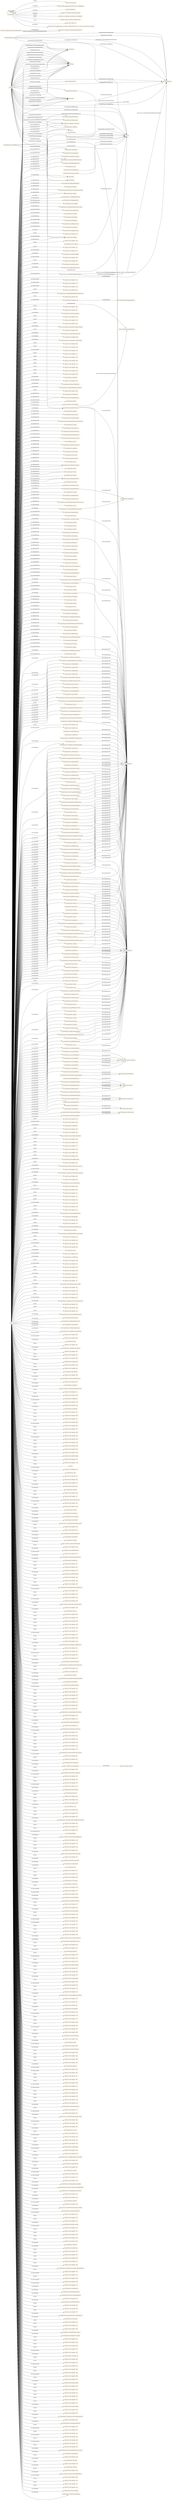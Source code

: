 digraph ar2dtool_diagram { 
rankdir=LR;
size="1501"
node [shape = rectangle, color="orange"]; "FrontierProject:SpeedValue" "FrontierProject:SituationRecord" "FrontierProject:MaintenanceVehicles" "FrontierProject:ConcentrationOfVehiclesValue" "FrontierProject:RoadTopologyPosition" "FrontierProject:Size" "FrontierProject:ElaboratedDataFault" "FrontierProject:Pollution" "FrontierProject:RoadSurfaceConditionMeasurements" "FrontierProject:Validity" "FrontierProject:GroupOfPeopleInvolved" "FrontierProject:ParkingSpotPoint" "FrontierProject:CriticalObject" "FrontierProject:FloatingPointMetreDistanceValue" "FrontierProject:AbsolutePosition" "FrontierProject:StartPoint" "FrontierProject:AxleWeight" "FrontierProject:RoadEntity" "FrontierProject:TrafficStatusValue" "FrontierProject:Acceleration" "FrontierProject:ParkingSpotState" "FrontierProject:Identifier" "FrontierProject:OverallPeriod" "FrontierProject:MultilingualString" "FrontierProject:Impact" "FrontierProject:Humidity" "FrontierProject:AlertCLocation" "FrontierProject:PrecipitationDetail" "FrontierProject:AlertCMethod2PrimaryPointLocation" "http://www.w3.org/2006/time#TemporalEntity" "FrontierProject:Accident" "FrontierProject:AutomationLevel" "FrontierProject:HazardousMaterials" "FrontierProject:PlatoonVehicleState" "FrontierProject:ElectronicControlUnit" "FrontierProject:Cause" "FrontierProject:VehicleCharacteristics" "FrontierProject:LengthUnit" "FrontierProject:PcuFlowValue" "FrontierProject:Obstruction" "FrontierProject:AlertCDirection" "FrontierProject:Status" "FrontierProject:VehicleEnvironment" "FrontierProject:Width" "FrontierProject:Vehicle" "FrontierProject:RelativePosition" "FrontierProject:Itinerary" "FrontierProject:HeaderInformation" "FrontierProject:SpeedUnit" "FrontierProject:VehicleFlowValue" "FrontierProject:BrakeCapacity" "FrontierProject:ManagedCause" "FrontierProject:NonManagedCause" "FrontierProject:Comment" "FrontierProject:DeviceStatus" "FrontierProject:SpeedPercentile" "FrontierProject:AccelerationUnit" "http://www.w3.org/2006/time#Instant" "http://www.opengis.net/ont/geosparql#Feature" "FrontierProject:AlertCMethod2SecondaryPointLocation" "FrontierProject:Source" "FrontierProject:RendezvousLocation" "FrontierProject:PlatoonPosition" "FrontierProject:Period" "FrontierProject:Mobility" "FrontierProject:Shape" "FrontierProject:Position" "FrontierProject:WindSpeedValue" "FrontierProject:Subjects" "FrontierProject:GroupOfLocations" "FrontierProject:AxleSpacing" "FrontierProject:HeightUnit" "FrontierProject:DataValue" "FrontierProject:AxleFlowValue" "FrontierProject:BasicData" "FrontierProject:PercentageValue" "FrontierProject:Heading" "FrontierProject:RoutePoint" "FrontierProject:Temperature" "https://saref.etsi.org/core/UnitOfMeasure" "FrontierProject:PlatoonState" "FrontierProject:RoadSideEquipment" "FrontierProject:Platoon" "FrontierProject:Role" "https://saref.etsi.org/core/Property" "FrontierProject:Route" "FrontierProject:Visibility" "FrontierProject:VehicleRole" "FrontierProject:UrlLink" "FrontierProject:TemperatureValue" "FrontierProject:Address" "FrontierProject:Wind" "FrontierProject:VulnerableRoadUser" "FrontierProject:Management" "https://saref.etsi.org/core/Device" "FrontierProject:MultilingualStringValue" "FrontierProject:PressureValue" "FrontierProject:DurationValue" "FrontierProject:AlertCMethod4PrimaryPointLocation" "FrontierProject:DateTimeValue" "FrontierProject:EndPoint" "http://www.opengis.net/ont/geosparql#Geometry" "FrontierProject:OffsetDistance" "FrontierProject:PlatoonRole" "FrontierProject:Confidence" "FrontierProject:Movement" "FrontierProject:Height" "FrontierProject:Length" ; /*classes style*/
	"FrontierProject:isMemberOfVehicleEnvironment" -> "FrontierProject:isMemberOf" [ label = "rdfs:subPropertyOf" ];
	"FrontierProject:minimumCarOccupancy" -> "owl:topDataProperty" [ label = "rdfs:subPropertyOf" ];
	"FrontierProject:equipmentOrSystemFaultType" -> "owl:topDataProperty" [ label = "rdfs:subPropertyOf" ];
	"FrontierProject:consistsOfEntity" -> "https://saref.etsi.org/core/consistsOf" [ label = "rdfs:subPropertyOf" ];
	"FrontierProject:complianceOption" -> "owl:topDataProperty" [ label = "rdfs:subPropertyOf" ];
	"FrontierProject:alertCDirectionCoded" -> "owl:topDataProperty" [ label = "rdfs:subPropertyOf" ];
	"FrontierProject:hasShape" -> "owl:topObjectProperty" [ label = "rdfs:subPropertyOf" ];
	"FrontierProject:totalNumberOfVehiclesInvolved" -> "owl:topDataProperty" [ label = "rdfs:subPropertyOf" ];
	"FrontierProject:exitTime" -> "owl:topDataProperty" [ label = "rdfs:subPropertyOf" ];
	"FrontierProject:exitTime" -> "owl:topObjectProperty" [ label = "rdfs:subPropertyOf" ];
	"FrontierProject:hasPlatoonMember" -> "FrontierProject:hasMember" [ label = "rdfs:subPropertyOf" ];
	"FrontierProject:urgentRoadworks" -> "owl:topDataProperty" [ label = "rdfs:subPropertyOf" ];
	"FrontierProject:ManagedCause" -> "FrontierProject:NonManagedCause" [ label = "owl:disjointWith" ];
	"FrontierProject:genericSituationRecordExtension" -> "owl:topDataProperty" [ label = "rdfs:subPropertyOf" ];
	"FrontierProject:scheduledDepartureTime" -> "owl:topDataProperty" [ label = "rdfs:subPropertyOf" ];
	"FrontierProject:travelTime" -> "owl:topObjectProperty" [ label = "rdfs:subPropertyOf" ];
	"FrontierProject:entry" -> "owl:topDataProperty" [ label = "rdfs:subPropertyOf" ];
	"FrontierProject:hasPlatoonState" -> "FrontierProject:hasState" [ label = "rdfs:subPropertyOf" ];
	"FrontierProject:vehicleManufacturer" -> "owl:topDataProperty" [ label = "rdfs:subPropertyOf" ];
	"FrontierProject:hasMovement" -> "owl:topObjectProperty" [ label = "rdfs:subPropertyOf" ];
	"FrontierProject:validityTimeSpecification" -> "owl:topObjectProperty" [ label = "rdfs:subPropertyOf" ];
	"FrontierProject:groupOfVehiclesInvolved" -> "owl:topObjectProperty" [ label = "rdfs:subPropertyOf" ];
	"FrontierProject:consistsOfUser" -> "https://saref.etsi.org/core/consistsOf" [ label = "rdfs:subPropertyOf" ];
	"FrontierProject:alertCMethod4SecondaryPointLocation" -> "owl:topObjectProperty" [ label = "rdfs:subPropertyOf" ];
	"FrontierProject:hasRelativePosition" -> "FrontierProject:hasPosition" [ label = "rdfs:subPropertyOf" ];
	"FrontierProject:hasHeight" -> "owl:topObjectProperty" [ label = "rdfs:subPropertyOf" ];
	"FrontierProject:groupOfPeopleInvolved" -> "owl:topObjectProperty" [ label = "rdfs:subPropertyOf" ];
	"FrontierProject:automaticallyInitiated" -> "owl:topDataProperty" [ label = "rdfs:subPropertyOf" ];
	"FrontierProject:source" -> "owl:topObjectProperty" [ label = "rdfs:subPropertyOf" ];
	"FrontierProject:alertCLocationTableNumber" -> "owl:topDataProperty" [ label = "rdfs:subPropertyOf" ];
	"FrontierProject:averageTimeHeadway" -> "owl:topObjectProperty" [ label = "rdfs:subPropertyOf" ];
	"FrontierProject:hasPlatoonRole" -> "FrontierProject:hasRole" [ label = "rdfs:subPropertyOf" ];
	"FrontierProject:totalNumberOfPeopleInvolved" -> "owl:topDataProperty" [ label = "rdfs:subPropertyOf" ];
	"FrontierProject:humidity" -> "owl:topObjectProperty" [ label = "rdfs:subPropertyOf" ];
	"FrontierProject:distanceGap" -> "owl:topDataProperty" [ label = "rdfs:subPropertyOf" ];
	"FrontierProject:distanceGap" -> "owl:topObjectProperty" [ label = "rdfs:subPropertyOf" ];
	"FrontierProject:situationVersionTime" -> "owl:topDataProperty" [ label = "rdfs:subPropertyOf" ];
	"FrontierProject:hasPerceptionState" -> "FrontierProject:hasState" [ label = "rdfs:subPropertyOf" ];
	"FrontierProject:relativeSpeed" -> "owl:topDataProperty" [ label = "rdfs:subPropertyOf" ];
	"FrontierProject:concentration" -> "owl:topObjectProperty" [ label = "rdfs:subPropertyOf" ];
	"FrontierProject:journeyOrigin" -> "owl:topObjectProperty" [ label = "rdfs:subPropertyOf" ];
	"FrontierProject:applicableForTrafficDirection" -> "owl:topDataProperty" [ label = "rdfs:subPropertyOf" ];
	"FrontierProject:presenceDurationTime" -> "owl:topDataProperty" [ label = "rdfs:subPropertyOf" ];
	"FrontierProject:presenceDurationTime" -> "owl:topObjectProperty" [ label = "rdfs:subPropertyOf" ];
	"FrontierProject:maintenanceVehicles" -> "owl:topObjectProperty" [ label = "rdfs:subPropertyOf" ];
	"FrontierProject:locationReference" -> "owl:topDataProperty" [ label = "rdfs:subPropertyOf" ];
	"FrontierProject:locationReference" -> "owl:topObjectProperty" [ label = "rdfs:subPropertyOf" ];
	"FrontierProject:locationReference" -> "FrontierProject:pertinentLocation" [ label = "owl:equivalentProperty" ];
	"FrontierProject:hasWidth" -> "owl:topObjectProperty" [ label = "rdfs:subPropertyOf" ];
	"FrontierProject:informationStatus" -> "owl:topDataProperty" [ label = "rdfs:subPropertyOf" ];
	"FrontierProject:severity" -> "owl:topDataProperty" [ label = "rdfs:subPropertyOf" ];
	"FrontierProject:queueLength" -> "owl:topDataProperty" [ label = "rdfs:subPropertyOf" ];
	"FrontierProject:commentDateTime" -> "owl:topDataProperty" [ label = "rdfs:subPropertyOf" ];
	"FrontierProject:vehicleModel" -> "owl:topDataProperty" [ label = "rdfs:subPropertyOf" ];
	"FrontierProject:timeGap" -> "owl:topDataProperty" [ label = "rdfs:subPropertyOf" ];
	"FrontierProject:timeGap" -> "owl:topObjectProperty" [ label = "rdfs:subPropertyOf" ];
	"FrontierProject:isMemberOfPlatoon" -> "FrontierProject:isMemberOf" [ label = "rdfs:subPropertyOf" ];
	"FrontierProject:situationRecord" -> "owl:topObjectProperty" [ label = "rdfs:subPropertyOf" ];
	"FrontierProject:averageVehicleSpeed" -> "owl:topDataProperty" [ label = "rdfs:subPropertyOf" ];
	"FrontierProject:abnormalTrafficType" -> "owl:topDataProperty" [ label = "rdfs:subPropertyOf" ];
	"FrontierProject:subjects" -> "owl:topObjectProperty" [ label = "rdfs:subPropertyOf" ];
	"FrontierProject:management" -> "owl:topObjectProperty" [ label = "rdfs:subPropertyOf" ];
	"FrontierProject:accidentExtension" -> "owl:topDataProperty" [ label = "rdfs:subPropertyOf" ];
	"FrontierProject:generalInstructionToRoadUsersType" -> "owl:topDataProperty" [ label = "rdfs:subPropertyOf" ];
	"FrontierProject:alertCLocationCountryCode" -> "owl:topDataProperty" [ label = "rdfs:subPropertyOf" ];
	"FrontierProject:alertCMethod2PrimaryPointLocation" -> "owl:topObjectProperty" [ label = "rdfs:subPropertyOf" ];
	"FrontierProject:signedRerouting" -> "owl:topDataProperty" [ label = "rdfs:subPropertyOf" ];
	"FrontierProject:pollution" -> "owl:topObjectProperty" [ label = "rdfs:subPropertyOf" ];
	"FrontierProject:passageDurationTime" -> "owl:topDataProperty" [ label = "rdfs:subPropertyOf" ];
	"FrontierProject:passageDurationTime" -> "owl:topObjectProperty" [ label = "rdfs:subPropertyOf" ];
	"FrontierProject:consistsOfVehicle" -> "https://saref.etsi.org/core/consistsOf" [ label = "rdfs:subPropertyOf" ];
	"FrontierProject:alertCMethod2SecondaryPointLocation" -> "owl:topObjectProperty" [ label = "rdfs:subPropertyOf" ];
	"FrontierProject:arrivalTime" -> "owl:topDataProperty" [ label = "rdfs:subPropertyOf" ];
	"FrontierProject:arrivalTime" -> "owl:topObjectProperty" [ label = "rdfs:subPropertyOf" ];
	"FrontierProject:transitServiceInformation" -> "owl:topDataProperty" [ label = "rdfs:subPropertyOf" ];
	"FrontierProject:distanceHeadway" -> "owl:topDataProperty" [ label = "rdfs:subPropertyOf" ];
	"FrontierProject:distanceHeadway" -> "owl:topObjectProperty" [ label = "rdfs:subPropertyOf" ];
	"FrontierProject:pointByCoordinates" -> "owl:topObjectProperty" [ label = "rdfs:subPropertyOf" ];
	"FrontierProject:alertCLinear" -> "owl:topObjectProperty" [ label = "rdfs:subPropertyOf" ];
	"FrontierProject:journeyReference" -> "owl:topDataProperty" [ label = "rdfs:subPropertyOf" ];
	"FrontierProject:overallStartTime" -> "owl:topDataProperty" [ label = "rdfs:subPropertyOf" ];
	"FrontierProject:situation" -> "owl:topObjectProperty" [ label = "rdfs:subPropertyOf" ];
	"FrontierProject:alertCMethod4PrimaryPointLocation" -> "owl:topObjectProperty" [ label = "rdfs:subPropertyOf" ];
	"FrontierProject:urgency" -> "owl:topDataProperty" [ label = "rdfs:subPropertyOf" ];
	"FrontierProject:hasPlatoonVehicleState" -> "FrontierProject:hasState" [ label = "rdfs:subPropertyOf" ];
	"FrontierProject:numberOfVehiclesWaiting" -> "owl:topDataProperty" [ label = "rdfs:subPropertyOf" ];
	"FrontierProject:alertCDirectionSense" -> "owl:topDataProperty" [ label = "rdfs:subPropertyOf" ];
	"FrontierProject:visibility" -> "owl:topObjectProperty" [ label = "rdfs:subPropertyOf" ];
	"FrontierProject:hasDestinationAddress" -> "FrontierProject:hasDestination" [ label = "rdfs:subPropertyOf" ];
	"FrontierProject:hasParkingVehicleState" -> "FrontierProject:hasState" [ label = "rdfs:subPropertyOf" ];
	"FrontierProject:headerInformation" -> "owl:topObjectProperty" [ label = "rdfs:subPropertyOf" ];
	"FrontierProject:accidentType" -> "owl:topDataProperty" [ label = "rdfs:subPropertyOf" ];
	"FrontierProject:hasDestinationEndPoint" -> "FrontierProject:hasDestination" [ label = "rdfs:subPropertyOf" ];
	"FrontierProject:nonGeneralPublicComment" -> "owl:topObjectProperty" [ label = "rdfs:subPropertyOf" ];
	"FrontierProject:hasVehicleEnvironmentMember" -> "FrontierProject:hasMember" [ label = "rdfs:subPropertyOf" ];
	"FrontierProject:temperature" -> "owl:topObjectProperty" [ label = "rdfs:subPropertyOf" ];
	"FrontierProject:hasPlatoonPosition" -> "FrontierProject:hasPosition" [ label = "rdfs:subPropertyOf" ];
	"FrontierProject:genericSituationRecordName" -> "owl:topDataProperty" [ label = "rdfs:subPropertyOf" ];
	"FrontierProject:precipitationDetail" -> "owl:topObjectProperty" [ label = "rdfs:subPropertyOf" ];
	"FrontierProject:hasLength" -> "owl:topObjectProperty" [ label = "rdfs:subPropertyOf" ];
	"FrontierProject:consistsOfEquipment" -> "https://saref.etsi.org/core/consistsOf" [ label = "rdfs:subPropertyOf" ];
	"FrontierProject:operatorActionStatus" -> "owl:topDataProperty" [ label = "rdfs:subPropertyOf" ];
	"FrontierProject:transitServiceType" -> "owl:topDataProperty" [ label = "rdfs:subPropertyOf" ];
	"FrontierProject:lastUpdateOfDeviceInformation" -> "owl:topDataProperty" [ label = "rdfs:subPropertyOf" ];
	"FrontierProject:alertCLocation" -> "owl:topObjectProperty" [ label = "rdfs:subPropertyOf" ];
	"FrontierProject:lastDeviceCheck" -> "owl:topDataProperty" [ label = "rdfs:subPropertyOf" ];
	"FrontierProject:alertCLocationTableVersion" -> "owl:topDataProperty" [ label = "rdfs:subPropertyOf" ];
	"FrontierProject:alertCPoint" -> "owl:topObjectProperty" [ label = "rdfs:subPropertyOf" ];
	"FrontierProject:relativeTrafficFlow" -> "owl:topDataProperty" [ label = "rdfs:subPropertyOf" ];
	"FrontierProject:actionOrigin" -> "owl:topDataProperty" [ label = "rdfs:subPropertyOf" ];
	"FrontierProject:offsetDistance" -> "owl:topDataProperty" [ label = "rdfs:subPropertyOf" ];
	"FrontierProject:offsetDistance" -> "owl:topObjectProperty" [ label = "rdfs:subPropertyOf" ];
	"FrontierProject:placesAtWhichApplicable" -> "owl:topDataProperty" [ label = "rdfs:subPropertyOf" ];
	"FrontierProject:speedManagementType" -> "owl:topDataProperty" [ label = "rdfs:subPropertyOf" ];
	"FrontierProject:roadOrJunctionNumber" -> "owl:topDataProperty" [ label = "rdfs:subPropertyOf" ];
	"FrontierProject:accidentCause" -> "owl:topDataProperty" [ label = "rdfs:subPropertyOf" ];
	"FrontierProject:faultyEquipmentOrSystemType" -> "owl:topDataProperty" [ label = "rdfs:subPropertyOf" ];
	"FrontierProject:vehicleIdentifier" -> "owl:topDataProperty" [ label = "rdfs:subPropertyOf" ];
	"FrontierProject:commentType" -> "owl:topDataProperty" [ label = "rdfs:subPropertyOf" ];
	"FrontierProject:confidentiality" -> "owl:topDataProperty" [ label = "rdfs:subPropertyOf" ];
	"FrontierProject:validity" -> "owl:topObjectProperty" [ label = "rdfs:subPropertyOf" ];
	"FrontierProject:wind" -> "owl:topObjectProperty" [ label = "rdfs:subPropertyOf" ];
	"FrontierProject:validityStatus" -> "owl:topDataProperty" [ label = "rdfs:subPropertyOf" ];
	"FrontierProject:applicableForTrafficType" -> "owl:topDataProperty" [ label = "rdfs:subPropertyOf" ];
	"FrontierProject:individualVehicleSpeed" -> "owl:topDataProperty" [ label = "rdfs:subPropertyOf" ];
	"FrontierProject:individualVehicleSpeed" -> "owl:topObjectProperty" [ label = "rdfs:subPropertyOf" ];
	"FrontierProject:trafficFlowCharacteristics" -> "owl:topDataProperty" [ label = "rdfs:subPropertyOf" ];
	"FrontierProject:pointCoordinates" -> "owl:topObjectProperty" [ label = "rdfs:subPropertyOf" ];
	"FrontierProject:harmonicSpeed" -> "owl:topDataProperty" [ label = "rdfs:subPropertyOf" ];
	"FrontierProject:timeHeadway" -> "owl:topDataProperty" [ label = "rdfs:subPropertyOf" ];
	"FrontierProject:timeHeadway" -> "owl:topObjectProperty" [ label = "rdfs:subPropertyOf" ];
	"FrontierProject:averageDistanceHeadway" -> "owl:topObjectProperty" [ label = "rdfs:subPropertyOf" ];
	"FrontierProject:overallEndTime" -> "owl:topDataProperty" [ label = "rdfs:subPropertyOf" ];
	"FrontierProject:consistsOfEvent" -> "https://saref.etsi.org/core/consistsOf" [ label = "rdfs:subPropertyOf" ];
	"FrontierProject:actionPlanIdentifier" -> "owl:topDataProperty" [ label = "rdfs:subPropertyOf" ];
	"FrontierProject:underTraffic" -> "owl:topDataProperty" [ label = "rdfs:subPropertyOf" ];
	"FrontierProject:roadOrCarriagewayOrLaneManagementType" -> "owl:topDataProperty" [ label = "rdfs:subPropertyOf" ];
	"FrontierProject:hasProvider" -> "owl:topObjectProperty" [ label = "rdfs:subPropertyOf" ];
	"NULL" -> "28e587ad:183c7b9aeb9:-7fad" [ label = "rdf:rest" ];
	"NULL" -> "28e587ad:183c7b9aeb9:-7f68" [ label = "owl:intersectionOf" ];
	"NULL" -> "FrontierProject:alertCLocation" [ label = "owl:onProperty" ];
	"NULL" -> "FrontierProject:actionOrigin" [ label = "owl:onProperty" ];
	"NULL" -> "FrontierProject:typeOfDevice" [ label = "owl:onProperty" ];
	"NULL" -> "28e587ad:183c7b9aeb9:-7fba" [ label = "rdf:rest" ];
	"NULL" -> "28e587ad:183c7b9aeb9:-7f96" [ label = "rdf:rest" ];
	"NULL" -> "FrontierProject:distanceGap" [ label = "owl:onProperty" ];
	"NULL" -> "https://saref.etsi.org/core/measuresProperty" [ label = "owl:onProperty" ];
	"NULL" -> "28e587ad:183c7b9aeb9:-7f64" [ label = "rdf:rest" ];
	"NULL" -> "28e587ad:183c7b9aeb9:-7f36" [ label = "rdf:rest" ];
	"NULL" -> "28e587ad:183c7b9aeb9:-7f71" [ label = "rdf:rest" ];
	"NULL" -> "28e587ad:183c7b9aeb9:-7eed" [ label = "rdf:rest" ];
	"NULL" -> "28e587ad:183c7b9aeb9:-7fe8" [ label = "rdf:rest" ];
	"NULL" -> "28e587ad:183c7b9aeb9:-7fa9" [ label = "rdf:rest" ];
	"NULL" -> "FrontierProject:hasConfidenceValue" [ label = "owl:onProperty" ];
	"NULL" -> "28e587ad:183c7b9aeb9:-7f43" [ label = "rdf:rest" ];
	"NULL" -> "FrontierProject:forVehiclesWithCharacteristicsOf" [ label = "owl:onProperty" ];
	"NULL" -> "28e587ad:183c7b9aeb9:-7f3a" [ label = "owl:intersectionOf" ];
	"NULL" -> "FrontierProject:roadSurfaceConditionMeasurements" [ label = "owl:onProperty" ];
	"NULL" -> "28e587ad:183c7b9aeb9:-7f04" [ label = "rdf:rest" ];
	"NULL" -> "28e587ad:183c7b9aeb9:-7ff5" [ label = "rdf:rest" ];
	"NULL" -> "FrontierProject:constructionWorkType" [ label = "owl:onProperty" ];
	"NULL" -> "28e587ad:183c7b9aeb9:-7fb6" [ label = "rdf:rest" ];
	"NULL" -> "FrontierProject:Source" [ label = "owl:allValuesFrom" ];
	"NULL" -> "28e587ad:183c7b9aeb9:-7fb3" [ label = "owl:intersectionOf" ];
	"NULL" -> "28e587ad:183c7b9aeb9:-7ecc" [ label = "rdf:rest" ];
	"NULL" -> "28e587ad:183c7b9aeb9:-7f11" [ label = "rdf:rest" ];
	"NULL" -> "28e587ad:183c7b9aeb9:-7fc3" [ label = "rdf:rest" ];
	"NULL" -> "FrontierProject:exitTime" [ label = "owl:onProperty" ];
	"NULL" -> "FrontierProject:GroupOfPeopleInvolved" [ label = "owl:allValuesFrom" ];
	"NULL" -> "28e587ad:183c7b9aeb9:-7f8a" [ label = "owl:intersectionOf" ];
	"NULL" -> "FrontierProject:Position" [ label = "owl:someValuesFrom" ];
	"NULL" -> "FrontierProject:journeyDestination" [ label = "owl:onProperty" ];
	"NULL" -> "FrontierProject:Vehicle" [ label = "owl:someValuesFrom" ];
	"NULL" -> "28e587ad:183c7b9aeb9:-7f5d" [ label = "rdf:rest" ];
	"NULL" -> "FrontierProject:DurationValue" [ label = "owl:allValuesFrom" ];
	"NULL" -> "FrontierProject:genericSituationRecordName" [ label = "owl:onProperty" ];
	"NULL" -> "28e587ad:183c7b9aeb9:-7f1e" [ label = "rdf:rest" ];
	"NULL" -> "FrontierProject:VehicleRole" [ label = "owl:someValuesFrom" ];
	"NULL" -> "FrontierProject:Vehicle" [ label = "owl:allValuesFrom" ];
	"NULL" -> "FrontierProject:MultilingualString" [ label = "owl:allValuesFrom" ];
	"NULL" -> "FrontierProject:hasEstimatedJoiningTime" [ label = "owl:onProperty" ];
	"NULL" -> "FrontierProject:faultIdentifier" [ label = "owl:onProperty" ];
	"NULL" -> "28e587ad:183c7b9aeb9:-7f2b" [ label = "rdf:rest" ];
	"NULL" -> "28e587ad:183c7b9aeb9:-7f7b" [ label = "rdf:rest" ];
	"NULL" -> "FrontierProject:alertCDirection" [ label = "owl:onProperty" ];
	"NULL" -> "FrontierProject:generalMessageToRoadUsers" [ label = "owl:onProperty" ];
	"NULL" -> "FrontierProject:RoadSurfaceConditionMeasurements" [ label = "owl:allValuesFrom" ];
	"NULL" -> "FrontierProject:axleFlow" [ label = "owl:onProperty" ];
	"NULL" -> "xsd:int" [ label = "owl:someValuesFrom" ];
	"NULL" -> "FrontierProject:weatherRelatedRoadConditionType" [ label = "owl:onProperty" ];
	"NULL" -> "owl:real" [ label = "owl:someValuesFrom" ];
	"NULL" -> "28e587ad:183c7b9aeb9:-7ef3" [ label = "rdf:rest" ];
	"NULL" -> "FrontierProject:hasRelativePosition" [ label = "owl:onProperty" ];
	"NULL" -> "28e587ad:183c7b9aeb9:-7fcd" [ label = "rdf:rest" ];
	"NULL" -> "FrontierProject:groupOfPeopleInvolved" [ label = "owl:onProperty" ];
	"NULL" -> "28e587ad:183c7b9aeb9:-7f56" [ label = "owl:intersectionOf" ];
	"NULL" -> "FrontierProject:transitServiceInformation" [ label = "owl:onProperty" ];
	"NULL" -> "28e587ad:183c7b9aeb9:-7ffb" [ label = "rdf:rest" ];
	"NULL" -> "FrontierProject:alive" [ label = "owl:onProperty" ];
	"NULL" -> "28e587ad:183c7b9aeb9:-7fe6" [ label = "owl:intersectionOf" ];
	"NULL" -> "FrontierProject:startOfPeriod" [ label = "owl:onProperty" ];
	"NULL" -> "owl:real" [ label = "owl:allValuesFrom" ];
	"NULL" -> "28e587ad:183c7b9aeb9:-7f88" [ label = "rdf:rest" ];
	"NULL" -> "28e587ad:183c7b9aeb9:-7f1c" [ label = "owl:intersectionOf" ];
	"NULL" -> "28e587ad:183c7b9aeb9:-7f49" [ label = "rdf:rest" ];
	"NULL" -> "28e587ad:183c7b9aeb9:-7f84" [ label = "rdf:rest" ];
	"NULL" -> "FrontierProject:Acceleration" [ label = "owl:someValuesFrom" ];
	"NULL" -> "FrontierProject:vehicleColour" [ label = "owl:onProperty" ];
	"NULL" -> "FrontierProject:AlertCMethod4PrimaryPointLocation" [ label = "owl:allValuesFrom" ];
	"NULL" -> "28e587ad:183c7b9aeb9:-7f91" [ label = "rdf:rest" ];
	"NULL" -> "28e587ad:183c7b9aeb9:-7f17" [ label = "rdf:rest" ];
	"NULL" -> "FrontierProject:trafficManuallyDirectedBy" [ label = "owl:onProperty" ];
	"NULL" -> "28e587ad:183c7b9aeb9:-7f52" [ label = "rdf:rest" ];
	"NULL" -> "28e587ad:183c7b9aeb9:-7fc9" [ label = "rdf:rest" ];
	"NULL" -> "28e587ad:183c7b9aeb9:-7edf" [ label = "rdf:rest" ];
	"NULL" -> "28e587ad:183c7b9aeb9:-7f25" [ label = "owl:intersectionOf" ];
	"NULL" -> "FrontierProject:roadOperatorServiceDisruptionType" [ label = "owl:onProperty" ];
	"NULL" -> "FrontierProject:consistsOfUser" [ label = "owl:onProperty" ];
	"NULL" -> "28e587ad:183c7b9aeb9:-7f24" [ label = "rdf:rest" ];
	"NULL" -> "FrontierProject:OffsetDistance" [ label = "owl:allValuesFrom" ];
	"NULL" -> "28e587ad:183c7b9aeb9:-7edb" [ label = "rdf:rest" ];
	"NULL" -> "28e587ad:183c7b9aeb9:-7f20" [ label = "rdf:rest" ];
	"NULL" -> "FrontierProject:measurementEquipmentFault" [ label = "owl:onProperty" ];
	"NULL" -> "FrontierProject:detectsPosition" [ label = "owl:onProperty" ];
	"NULL" -> "https://saref.etsi.org/core/Property" [ label = "owl:allValuesFrom" ];
	"NULL" -> "FrontierProject:confidentialityOverride" [ label = "owl:onProperty" ];
	"NULL" -> "FrontierProject:noPrecipitation" [ label = "owl:onProperty" ];
	"NULL" -> "FrontierProject:roadMaintenanceType" [ label = "owl:onProperty" ];
	"NULL" -> "FrontierProject:operatorActionStatus" [ label = "owl:onProperty" ];
	"NULL" -> "FrontierProject:situationRecordCreationTime" [ label = "owl:onProperty" ];
	"NULL" -> "28e587ad:183c7b9aeb9:-7fdf" [ label = "owl:intersectionOf" ];
	"NULL" -> "28e587ad:183c7b9aeb9:-7fd3" [ label = "owl:intersectionOf" ];
	"NULL" -> "FrontierProject:lang" [ label = "owl:onProperty" ];
	"NULL" -> "FrontierProject:Shape" [ label = "owl:someValuesFrom" ];
	"NULL" -> "28e587ad:183c7b9aeb9:-7fa4" [ label = "rdf:rest" ];
	"NULL" -> "FrontierProject:roadsideAssistanceType" [ label = "owl:onProperty" ];
	"NULL" -> "FrontierProject:Length" [ label = "owl:someValuesFrom" ];
	"NULL" -> "28e587ad:183c7b9aeb9:-7ff4" [ label = "rdf:rest" ];
	"NULL" -> "28e587ad:183c7b9aeb9:-7fb1" [ label = "rdf:rest" ];
	"NULL" -> "FrontierProject:AxleSpacing" [ label = "owl:allValuesFrom" ];
	"NULL" -> "FrontierProject:hasPlatoonRole" [ label = "owl:onProperty" ];
	"NULL" -> "xsd:dateTimeStamp" [ label = "owl:allValuesFrom" ];
	"NULL" -> "FrontierProject:timeHeadway" [ label = "owl:onProperty" ];
	"NULL" -> "28e587ad:183c7b9aeb9:-7f8e" [ label = "rdf:rest" ];
	"NULL" -> "FrontierProject:managedCause" [ label = "owl:onProperty" ];
	"NULL" -> "FrontierProject:HeaderInformation" [ label = "owl:allValuesFrom" ];
	"NULL" -> "FrontierProject:AxleFlowValue" [ label = "owl:allValuesFrom" ];
	"NULL" -> "FrontierProject:winterEquipmentManagementType" [ label = "owl:onProperty" ];
	"NULL" -> "28e587ad:183c7b9aeb9:-7ee8" [ label = "rdf:rest" ];
	"NULL" -> "28e587ad:183c7b9aeb9:-7f0c" [ label = "rdf:rest" ];
	"NULL" -> "FrontierProject:periodName" [ label = "owl:onProperty" ];
	"NULL" -> "28e587ad:183c7b9aeb9:-7f9b" [ label = "rdf:rest" ];
	"NULL" -> "FrontierProject:operatorActionExtension" [ label = "owl:onProperty" ];
	"NULL" -> "28e587ad:183c7b9aeb9:-7f5c" [ label = "rdf:rest" ];
	"NULL" -> "FrontierProject:validPeriod" [ label = "owl:onProperty" ];
	"NULL" -> "FrontierProject:applicableForTrafficType" [ label = "owl:onProperty" ];
	"NULL" -> "https://saref.etsi.org/saref4syst/hasSubSystem" [ label = "owl:onProperty" ];
	"NULL" -> "https://saref.etsi.org/core/Device" [ label = "owl:allValuesFrom" ];
	"NULL" -> "FrontierProject:hasWidth" [ label = "owl:onProperty" ];
	"NULL" -> "28e587ad:183c7b9aeb9:-7ec7" [ label = "rdf:rest" ];
	"NULL" -> "FrontierProject:Accident" [ label = "owl:allValuesFrom" ];
	"NULL" -> "28e587ad:183c7b9aeb9:-7fed" [ label = "rdf:rest" ];
	"NULL" -> "FrontierProject:endOfPeriod" [ label = "owl:onProperty" ];
	"NULL" -> "28e587ad:183c7b9aeb9:-7f76" [ label = "owl:intersectionOf" ];
	"NULL" -> "28e587ad:183c7b9aeb9:-7fae" [ label = "rdf:rest" ];
	"NULL" -> "FrontierProject:hasHeight" [ label = "owl:onProperty" ];
	"NULL" -> "FrontierProject:stationType" [ label = "owl:onProperty" ];
	"NULL" -> "28e587ad:183c7b9aeb9:-7ee1" [ label = "rdf:rest" ];
	"NULL" -> "28e587ad:183c7b9aeb9:-7fbb" [ label = "rdf:rest" ];
	"NULL" -> "28e587ad:183c7b9aeb9:-7f97" [ label = "rdf:rest" ];
	"NULL" -> "FrontierProject:queueLength" [ label = "owl:onProperty" ];
	"NULL" -> "FrontierProject:LengthUnit" [ label = "owl:allValuesFrom" ];
	"NULL" -> "FrontierProject:Visibility" [ label = "owl:allValuesFrom" ];
	"NULL" -> "28e587ad:183c7b9aeb9:-7f69" [ label = "rdf:rest" ];
	"NULL" -> "FrontierProject:AccelerationUnit" [ label = "owl:allValuesFrom" ];
	"NULL" -> "28e587ad:183c7b9aeb9:-7ff0" [ label = "owl:intersectionOf" ];
	"NULL" -> "FrontierProject:UrlLink" [ label = "owl:allValuesFrom" ];
	"NULL" -> "FrontierProject:VulnerableRoadUser" [ label = "owl:someValuesFrom" ];
	"NULL" -> "28e587ad:183c7b9aeb9:-7f37" [ label = "rdf:rest" ];
	"NULL" -> "FrontierProject:EndPoint" [ label = "owl:someValuesFrom" ];
	"NULL" -> "28e587ad:183c7b9aeb9:-7eff" [ label = "rdf:rest" ];
	"NULL" -> "28e587ad:183c7b9aeb9:-7f44" [ label = "rdf:rest" ];
	"NULL" -> "FrontierProject:Confidence" [ label = "owl:someValuesFrom" ];
	"NULL" -> "28e587ad:183c7b9aeb9:-7f06" [ label = "owl:intersectionOf" ];
	"NULL" -> "FrontierProject:hasRoadTopologyPosition" [ label = "owl:onProperty" ];
	"NULL" -> "28e587ad:183c7b9aeb9:-7efb" [ label = "rdf:rest" ];
	"NULL" -> "28e587ad:183c7b9aeb9:-7ff6" [ label = "rdf:rest" ];
	"NULL" -> "28e587ad:183c7b9aeb9:-7f05" [ label = "rdf:rest" ];
	"NULL" -> "28e587ad:183c7b9aeb9:-7f40" [ label = "rdf:rest" ];
	"NULL" -> "FrontierProject:trafficTrendType" [ label = "owl:onProperty" ];
	"NULL" -> "xsd:string" [ label = "owl:someValuesFrom" ];
	"NULL" -> "28e587ad:183c7b9aeb9:-7fb7" [ label = "rdf:rest" ];
	"NULL" -> "FrontierProject:PlatoonState" [ label = "owl:someValuesFrom" ];
	"NULL" -> "28e587ad:183c7b9aeb9:-7ecd" [ label = "rdf:rest" ];
	"NULL" -> "FrontierProject:Humidity" [ label = "owl:allValuesFrom" ];
	"NULL" -> "rdf:nil" [ label = "rdf:rest" ];
	"NULL" -> "FrontierProject:Movement" [ label = "owl:someValuesFrom" ];
	"NULL" -> "FrontierProject:alertCDirectionCoded" [ label = "owl:onProperty" ];
	"NULL" -> "28e587ad:183c7b9aeb9:-7efa" [ label = "owl:intersectionOf" ];
	"NULL" -> "FrontierProject:value" [ label = "owl:onProperty" ];
	"NULL" -> "FrontierProject:AlertCMethod2PrimaryPointLocation" [ label = "owl:allValuesFrom" ];
	"NULL" -> "FrontierProject:PcuFlowValue" [ label = "owl:allValuesFrom" ];
	"NULL" -> "28e587ad:183c7b9aeb9:-7fe2" [ label = "rdf:rest" ];
	"NULL" -> "28e587ad:183c7b9aeb9:-7f5e" [ label = "rdf:rest" ];
	"NULL" -> "28e587ad:183c7b9aeb9:-7f1f" [ label = "rdf:rest" ];
	"NULL" -> "FrontierProject:signedRerouting" [ label = "owl:onProperty" ];
	"NULL" -> "FrontierProject:pertinentLocation" [ label = "owl:onProperty" ];
	"NULL" -> "FrontierProject:faultSeverity" [ label = "owl:onProperty" ];
	"NULL" -> "FrontierProject:Wind" [ label = "owl:allValuesFrom" ];
	"NULL" -> "FrontierProject:management" [ label = "owl:onProperty" ];
	"NULL" -> "FrontierProject:stationID" [ label = "owl:onProperty" ];
	"NULL" -> "28e587ad:183c7b9aeb9:-7fb0" [ label = "rdf:rest" ];
	"NULL" -> "FrontierProject:hasShape" [ label = "owl:onProperty" ];
	"NULL" -> "FrontierProject:VehicleCharacteristics" [ label = "owl:allValuesFrom" ];
	"NULL" -> "28e587ad:183c7b9aeb9:-7f7c" [ label = "rdf:rest" ];
	"NULL" -> "FrontierProject:vehicleCharacteristics" [ label = "owl:onProperty" ];
	"NULL" -> "28e587ad:183c7b9aeb9:-7f45" [ label = "owl:intersectionOf" ];
	"NULL" -> "FrontierProject:Heading" [ label = "owl:someValuesFrom" ];
	"NULL" -> "FrontierProject:subjects" [ label = "owl:onProperty" ];
	"NULL" -> "FrontierProject:journeyOrigin" [ label = "owl:onProperty" ];
	"NULL" -> "28e587ad:183c7b9aeb9:-7ed6" [ label = "rdf:rest" ];
	"NULL" -> "FrontierProject:accident" [ label = "owl:onProperty" ];
	"NULL" -> "FrontierProject:restlessness" [ label = "owl:onProperty" ];
	"NULL" -> "FrontierProject:hasCoordinateX" [ label = "owl:onProperty" ];
	"NULL" -> "FrontierProject:Temperature" [ label = "owl:allValuesFrom" ];
	"NULL" -> "FrontierProject:hasParkingVehicleState" [ label = "owl:onProperty" ];
	"NULL" -> "FrontierProject:vmsUnitFault" [ label = "owl:onProperty" ];
	"NULL" -> "http://www.w3.org/2003/01/geo/wgs84_pos#alt" [ label = "owl:onProperty" ];
	"NULL" -> "28e587ad:183c7b9aeb9:-7ef4" [ label = "rdf:rest" ];
	"NULL" -> "FrontierProject:individualVehicleSpeed" [ label = "owl:onProperty" ];
	"NULL" -> "28e587ad:183c7b9aeb9:-7fca" [ label = "rdf:rest" ];
	"NULL" -> "FrontierProject:alertCMethod2PrimaryPointLocation" [ label = "owl:onProperty" ];
	"NULL" -> "FrontierProject:drivingConditionType" [ label = "owl:onProperty" ];
	"NULL" -> "FrontierProject:hasIdentifier" [ label = "owl:onProperty" ];
	"NULL" -> "FrontierProject:comment" [ label = "owl:onProperty" ];
	"NULL" -> "https://saref.etsi.org/core/isMeasuredIn" [ label = "owl:onProperty" ];
	"NULL" -> "FrontierProject:GroupOfLocations" [ label = "owl:allValuesFrom" ];
	"NULL" -> "28e587ad:183c7b9aeb9:-7f89" [ label = "rdf:rest" ];
	"NULL" -> "FrontierProject:BrakeCapacity" [ label = "owl:someValuesFrom" ];
	"NULL" -> "FrontierProject:mobilityOfActivity" [ label = "owl:onProperty" ];
	"NULL" -> "28e587ad:183c7b9aeb9:-7f3e" [ label = "owl:intersectionOf" ];
	"NULL" -> "FrontierProject:maintenanceVehicleActions" [ label = "owl:onProperty" ];
	"NULL" -> "FrontierProject:relativeTrafficFlow" [ label = "owl:onProperty" ];
	"NULL" -> "FrontierProject:trafficStatus" [ label = "owl:onProperty" ];
	"NULL" -> "28e587ad:183c7b9aeb9:-7f57" [ label = "rdf:rest" ];
	"NULL" -> "28e587ad:183c7b9aeb9:-7f92" [ label = "rdf:rest" ];
	"NULL" -> "28e587ad:183c7b9aeb9:-7f53" [ label = "rdf:rest" ];
	"NULL" -> "FrontierProject:hasPlatoonIndex" [ label = "owl:onProperty" ];
	"NULL" -> "FrontierProject:trafficFlowCharacteristics" [ label = "owl:onProperty" ];
	"NULL" -> "28e587ad:183c7b9aeb9:-7edc" [ label = "rdf:rest" ];
	"NULL" -> "28e587ad:183c7b9aeb9:-7f60" [ label = "rdf:rest" ];
	"NULL" -> "28e587ad:183c7b9aeb9:-7fd7" [ label = "rdf:rest" ];
	"NULL" -> "FrontierProject:situationRecordCreationReference" [ label = "owl:onProperty" ];
	"NULL" -> "FrontierProject:FloatingPointMetreDistanceValue" [ label = "owl:allValuesFrom" ];
	"NULL" -> "28e587ad:183c7b9aeb9:-7fc8" [ label = "owl:intersectionOf" ];
	"NULL" -> "FrontierProject:PlatoonRole" [ label = "owl:someValuesFrom" ];
	"NULL" -> "FrontierProject:roadOrJunctionNumber" [ label = "owl:onProperty" ];
	"NULL" -> "28e587ad:183c7b9aeb9:-7f32" [ label = "rdf:rest" ];
	"NULL" -> "28e587ad:183c7b9aeb9:-7fa5" [ label = "rdf:rest" ];
	"NULL" -> "28e587ad:183c7b9aeb9:-7f9f" [ label = "owl:intersectionOf" ];
	"NULL" -> "https://saref.etsi.org/saref4syst/subSystemOf" [ label = "owl:onProperty" ];
	"NULL" -> "28e587ad:183c7b9aeb9:-7f00" [ label = "rdf:rest" ];
	"NULL" -> "FrontierProject:MultilingualString" [ label = "owl:someValuesFrom" ];
	"NULL" -> "FrontierProject:forecast" [ label = "owl:onProperty" ];
	"NULL" -> "28e587ad:183c7b9aeb9:-7fb2" [ label = "rdf:rest" ];
	"NULL" -> "xsd:boolean" [ label = "owl:allValuesFrom" ];
	"NULL" -> "https://saref.etsi.org/core/UnitOfMeasure" [ label = "owl:someValuesFrom" ];
	"NULL" -> "FrontierProject:hasPlatoonPosition" [ label = "owl:onProperty" ];
	"NULL" -> "28e587ad:183c7b9aeb9:-7f3f" [ label = "rdf:rest" ];
	"NULL" -> "FrontierProject:AlertCDirection" [ label = "owl:allValuesFrom" ];
	"NULL" -> "FrontierProject:abnormalTrafficType" [ label = "owl:onProperty" ];
	"NULL" -> "28e587ad:183c7b9aeb9:-7f8f" [ label = "rdf:rest" ];
	"NULL" -> "28e587ad:183c7b9aeb9:-7fd0" [ label = "rdf:rest" ];
	"NULL" -> "28e587ad:183c7b9aeb9:-7ee9" [ label = "rdf:rest" ];
	"NULL" -> "28e587ad:183c7b9aeb9:-7f4c" [ label = "rdf:rest" ];
	"NULL" -> "28e587ad:183c7b9aeb9:-7f12" [ label = "owl:intersectionOf" ];
	"NULL" -> "FrontierProject:hasSize" [ label = "owl:onProperty" ];
	"NULL" -> "FrontierProject:commentDateTime" [ label = "owl:onProperty" ];
	"NULL" -> "28e587ad:183c7b9aeb9:-7f0d" [ label = "rdf:rest" ];
	"NULL" -> "FrontierProject:AlertCLocation" [ label = "owl:allValuesFrom" ];
	"NULL" -> "28e587ad:183c7b9aeb9:-7ef6" [ label = "rdf:rest" ];
	"NULL" -> "FrontierProject:hasConfidenceUnitOfMeasure" [ label = "owl:onProperty" ];
	"NULL" -> "FrontierProject:precipitationDetail" [ label = "owl:onProperty" ];
	"NULL" -> "28e587ad:183c7b9aeb9:-7f1a" [ label = "rdf:rest" ];
	"NULL" -> "FrontierProject:situationVersionTime" [ label = "owl:onProperty" ];
	"NULL" -> "28e587ad:183c7b9aeb9:-7f6a" [ label = "rdf:rest" ];
	"NULL" -> "FrontierProject:alertCLocationTableVersion" [ label = "owl:onProperty" ];
	"NULL" -> "28e587ad:183c7b9aeb9:-7f81" [ label = "owl:intersectionOf" ];
	"NULL" -> "FrontierProject:validityTimeSpecification" [ label = "owl:onProperty" ];
	"NULL" -> "FrontierProject:wind" [ label = "owl:onProperty" ];
	"NULL" -> "28e587ad:183c7b9aeb9:-7fea" [ label = "rdf:rest" ];
	"NULL" -> "FrontierProject:isMemberOfVehicleEnvironment" [ label = "owl:onProperty" ];
	"NULL" -> "FrontierProject:roadworksDuration" [ label = "owl:onProperty" ];
	"NULL" -> "FrontierProject:roadsideServiceDisruptionType" [ label = "owl:onProperty" ];
	"NULL" -> "28e587ad:183c7b9aeb9:-7ee2" [ label = "rdf:rest" ];
	"NULL" -> "28e587ad:183c7b9aeb9:-7fbc" [ label = "rdf:rest" ];
	"NULL" -> "FrontierProject:pcuFlow" [ label = "owl:onProperty" ];
	"NULL" -> "FrontierProject:generalNetworkManagementType" [ label = "owl:onProperty" ];
	"NULL" -> "FrontierProject:scheduledDepartureTime" [ label = "owl:onProperty" ];
	"NULL" -> "FrontierProject:hasMaxSize" [ label = "owl:onProperty" ];
	"NULL" -> "FrontierProject:hasBrakeCapacity" [ label = "owl:onProperty" ];
	"NULL" -> "28e587ad:183c7b9aeb9:-7fa3" [ label = "owl:intersectionOf" ];
	"NULL" -> "28e587ad:183c7b9aeb9:-7f77" [ label = "rdf:rest" ];
	"NULL" -> "28e587ad:183c7b9aeb9:-7f38" [ label = "rdf:rest" ];
	"NULL" -> "FrontierProject:automaticallyInitiated" [ label = "owl:onProperty" ];
	"NULL" -> "28e587ad:183c7b9aeb9:-7f73" [ label = "rdf:rest" ];
	"NULL" -> "FrontierProject:AlertCMethod2SecondaryPointLocation" [ label = "owl:allValuesFrom" ];
	"NULL" -> "FrontierProject:CriticalObject" [ label = "owl:someValuesFrom" ];
	"NULL" -> "FrontierProject:hasMovement" [ label = "owl:onProperty" ];
	"NULL" -> "FrontierProject:minimumCarOccupancy" [ label = "owl:onProperty" ];
	"NULL" -> "28e587ad:183c7b9aeb9:-7efc" [ label = "rdf:rest" ];
	"NULL" -> "28e587ad:183c7b9aeb9:-7f80" [ label = "rdf:rest" ];
	"NULL" -> "28e587ad:183c7b9aeb9:-7ff7" [ label = "rdf:rest" ];
	"NULL" -> "FrontierProject:normallyExpectedTravelTime" [ label = "owl:onProperty" ];
	"NULL" -> "FrontierProject:consistsOfVehicle" [ label = "owl:onProperty" ];
	"NULL" -> "28e587ad:183c7b9aeb9:-7eca" [ label = "rdf:rest" ];
	"NULL" -> "28e587ad:183c7b9aeb9:-7f13" [ label = "rdf:rest" ];
	"NULL" -> "FrontierProject:confidentiality" [ label = "owl:onProperty" ];
	"NULL" -> "FrontierProject:Validity" [ label = "owl:onClass" ];
	"NULL" -> "FrontierProject:elaboratedDataFault" [ label = "owl:onProperty" ];
	"NULL" -> "28e587ad:183c7b9aeb9:-7fc5" [ label = "rdf:rest" ];
	"NULL" -> "FrontierProject:disturbanceActivityType" [ label = "owl:onProperty" ];
	"NULL" -> "FrontierProject:Address" [ label = "owl:someValuesFrom" ];
	"NULL" -> "FrontierProject:Cause" [ label = "owl:allValuesFrom" ];
	"NULL" -> "28e587ad:183c7b9aeb9:-7f78" [ label = "owl:intersectionOf" ];
	"NULL" -> "FrontierProject:ConcentrationOfVehiclesValue" [ label = "owl:allValuesFrom" ];
	"NULL" -> "28e587ad:183c7b9aeb9:-7fe3" [ label = "rdf:rest" ];
	"NULL" -> "28e587ad:183c7b9aeb9:-7f5f" [ label = "rdf:rest" ];
	"NULL" -> "FrontierProject:relativeSpeed" [ label = "rdf:first" ];
	"NULL" -> "28e587ad:183c7b9aeb9:-7fa0" [ label = "rdf:rest" ];
	"NULL" -> "FrontierProject:alertCMethod2SecondaryPointLocation" [ label = "owl:onProperty" ];
	"NULL" -> "28e587ad:183c7b9aeb9:-7f2d" [ label = "rdf:rest" ];
	"NULL" -> "28e587ad:183c7b9aeb9:-7f7d" [ label = "rdf:rest" ];
	"NULL" -> "FrontierProject:locationCodeForLinearLocation" [ label = "owl:onProperty" ];
	"NULL" -> "28e587ad:183c7b9aeb9:-7ffc" [ label = "owl:intersectionOf" ];
	"NULL" -> "28e587ad:183c7b9aeb9:-7ed7" [ label = "rdf:rest" ];
	"NULL" -> "FrontierProject:hasCoordinateY" [ label = "owl:onProperty" ];
	"NULL" -> "FrontierProject:Mobility" [ label = "owl:allValuesFrom" ];
	"NULL" -> "FrontierProject:PercentageValue" [ label = "owl:allValuesFrom" ];
	"NULL" -> "https://saref.etsi.org/core/hasValue" [ label = "owl:onProperty" ];
	"NULL" -> "28e587ad:183c7b9aeb9:-7f4b" [ label = "rdf:rest" ];
	"NULL" -> "FrontierProject:alertCDirectionNamed" [ label = "owl:onProperty" ];
	"NULL" -> "FrontierProject:isMemberOfPlatoon" [ label = "owl:onProperty" ];
	"NULL" -> "FrontierProject:alertCLocationCountryCode" [ label = "owl:onProperty" ];
	"NULL" -> "FrontierProject:Platoon" [ label = "owl:someValuesFrom" ];
	"NULL" -> "28e587ad:183c7b9aeb9:-7f59" [ label = "owl:intersectionOf" ];
	"NULL" -> "FrontierProject:alertCMethod4PrimaryPointLocation" [ label = "owl:onProperty" ];
	"NULL" -> "FrontierProject:travelTime" [ label = "owl:onProperty" ];
	"NULL" -> "FrontierProject:PlatoonVehicleState" [ label = "owl:someValuesFrom" ];
	"NULL" -> "FrontierProject:consistsOfEntity" [ label = "owl:onProperty" ];
	"NULL" -> "28e587ad:183c7b9aeb9:-7ef5" [ label = "rdf:rest" ];
	"NULL" -> "28e587ad:183c7b9aeb9:-7fcf" [ label = "rdf:rest" ];
	"NULL" -> "28e587ad:183c7b9aeb9:-7faf" [ label = "owl:intersectionOf" ];
	"NULL" -> "FrontierProject:freeFlowSpeed" [ label = "owl:onProperty" ];
	"NULL" -> "xsd:dateTime" [ label = "owl:allValuesFrom" ];
	"NULL" -> "FrontierProject:Identifier" [ label = "owl:allValuesFrom" ];
	"NULL" -> "FrontierProject:HazardousMaterials" [ label = "owl:allValuesFrom" ];
	"NULL" -> "FrontierProject:basicData" [ label = "owl:onProperty" ];
	"NULL" -> "FrontierProject:impact" [ label = "owl:onProperty" ];
	"NULL" -> "FrontierProject:distanceHeadway" [ label = "owl:onProperty" ];
	"NULL" -> "28e587ad:183c7b9aeb9:-7faa" [ label = "rdf:rest" ];
	"NULL" -> "28e587ad:183c7b9aeb9:-7ed0" [ label = "rdf:rest" ];
	"NULL" -> "FrontierProject:faultyEquipmentOrSystemType" [ label = "owl:onProperty" ];
	"NULL" -> "FrontierProject:urgentRoadworks" [ label = "owl:onProperty" ];
	"NULL" -> "28e587ad:183c7b9aeb9:-7f86" [ label = "rdf:rest" ];
	"NULL" -> "FrontierProject:cause" [ label = "owl:onProperty" ];
	"NULL" -> "FrontierProject:BasicData" [ label = "owl:allValuesFrom" ];
	"NULL" -> "28e587ad:183c7b9aeb9:-7f58" [ label = "rdf:rest" ];
	"NULL" -> "FrontierProject:posList" [ label = "owl:onProperty" ];
	"NULL" -> "FrontierProject:reroutingManagementType" [ label = "owl:onProperty" ];
	"NULL" -> "28e587ad:183c7b9aeb9:-7f93" [ label = "rdf:rest" ];
	"NULL" -> "28e587ad:183c7b9aeb9:-7f19" [ label = "rdf:rest" ];
	"NULL" -> "FrontierProject:situationRecordFirstSupplierVersionTime" [ label = "owl:onProperty" ];
	"NULL" -> "FrontierProject:commentType" [ label = "owl:onProperty" ];
	"NULL" -> "28e587ad:183c7b9aeb9:-7f65" [ label = "rdf:rest" ];
	"NULL" -> "28e587ad:183c7b9aeb9:-7f26" [ label = "rdf:rest" ];
	"NULL" -> "FrontierProject:RoutePoint" [ label = "owl:someValuesFrom" ];
	"NULL" -> "28e587ad:183c7b9aeb9:-7f61" [ label = "rdf:rest" ];
	"NULL" -> "xsd:negativeInteger" [ label = "owl:someValuesFrom" ];
	"NULL" -> "FrontierProject:VehicleFlowValue" [ label = "owl:allValuesFrom" ];
	"NULL" -> "https://saref.etsi.org/core/isMeasuredByDevice" [ label = "owl:onProperty" ];
	"NULL" -> "28e587ad:183c7b9aeb9:-7eee" [ label = "rdf:rest" ];
	"NULL" -> "28e587ad:183c7b9aeb9:-7f33" [ label = "rdf:rest" ];
	"NULL" -> "FrontierProject:hasDestinationAddress" [ label = "owl:onProperty" ];
	"NULL" -> "FrontierProject:hasLength" [ label = "owl:onProperty" ];
	"NULL" -> "28e587ad:183c7b9aeb9:-7eea" [ label = "rdf:rest" ];
	"NULL" -> "28e587ad:183c7b9aeb9:-7fe5" [ label = "rdf:rest" ];
	"NULL" -> "FrontierProject:HeightUnit" [ label = "owl:allValuesFrom" ];
	"NULL" -> "FrontierProject:situationRecord" [ label = "owl:onProperty" ];
	"NULL" -> "https://saref.etsi.org/core/hasTimestamp" [ label = "owl:onProperty" ];
	"NULL" -> "28e587ad:183c7b9aeb9:-7f01" [ label = "rdf:rest" ];
	"NULL" -> "FrontierProject:passageDurationTime" [ label = "owl:onProperty" ];
	"NULL" -> "FrontierProject:freeFlowTravelTime" [ label = "owl:onProperty" ];
	"NULL" -> "FrontierProject:overallStartTime" [ label = "owl:onProperty" ];
	"NULL" -> "FrontierProject:RendezvousLocation" [ label = "owl:someValuesFrom" ];
	"NULL" -> "FrontierProject:isCollectionOf" [ label = "owl:onProperty" ];
	"NULL" -> "FrontierProject:type" [ label = "owl:onProperty" ];
	"NULL" -> "28e587ad:183c7b9aeb9:-7f7f" [ label = "rdf:rest" ];
	"NULL" -> "FrontierProject:TrafficStatusValue" [ label = "owl:allValuesFrom" ];
	"NULL" -> "FrontierProject:ElectronicControlUnit" [ label = "owl:someValuesFrom" ];
	"NULL" -> "FrontierProject:VehicleEnvironment" [ label = "owl:someValuesFrom" ];
	"NULL" -> "28e587ad:183c7b9aeb9:-7fd1" [ label = "rdf:rest" ];
	"NULL" -> "28e587ad:183c7b9aeb9:-7f4d" [ label = "rdf:rest" ];
	"NULL" -> "FrontierProject:overrunning" [ label = "owl:onProperty" ];
	"NULL" -> "FrontierProject:vehicleType" [ label = "owl:onProperty" ];
	"NULL" -> "28e587ad:183c7b9aeb9:-7f9d" [ label = "rdf:rest" ];
	"NULL" -> "28e587ad:183c7b9aeb9:-7f2c" [ label = "owl:intersectionOf" ];
	"NULL" -> "28e587ad:183c7b9aeb9:-7f66" [ label = "owl:intersectionOf" ];
	"NULL" -> "FrontierProject:obstructionType" [ label = "owl:onProperty" ];
	"NULL" -> "FrontierProject:animalPresenceType" [ label = "owl:onProperty" ];
	"NULL" -> "28e587ad:183c7b9aeb9:-7ef7" [ label = "rdf:rest" ];
	"NULL" -> "28e587ad:183c7b9aeb9:-7f1b" [ label = "rdf:rest" ];
	"NULL" -> "FrontierProject:concentration" [ label = "owl:onProperty" ];
	"NULL" -> "FrontierProject:alternativeRoute" [ label = "owl:onProperty" ];
	"NULL" -> "28e587ad:183c7b9aeb9:-7ec9" [ label = "rdf:rest" ];
	"NULL" -> "28e587ad:183c7b9aeb9:-7fef" [ label = "rdf:rest" ];
	"NULL" -> "FrontierProject:SpeedUnit" [ label = "owl:allValuesFrom" ];
	"NULL" -> "28e587ad:183c7b9aeb9:-7feb" [ label = "owl:intersectionOf" ];
	"NULL" -> "28e587ad:183c7b9aeb9:-7fce" [ label = "owl:intersectionOf" ];
	"NULL" -> "FrontierProject:vehicleModel" [ label = "owl:onProperty" ];
	"NULL" -> "FrontierProject:hasDestinationEndPoint" [ label = "owl:onProperty" ];
	"NULL" -> "FrontierProject:RoadTopologyPosition" [ label = "owl:someValuesFrom" ];
	"NULL" -> "28e587ad:183c7b9aeb9:-7ee3" [ label = "rdf:rest" ];
	"NULL" -> "28e587ad:183c7b9aeb9:-7fbd" [ label = "rdf:rest" ];
	"NULL" -> "FrontierProject:Impact" [ label = "owl:allValuesFrom" ];
	"NULL" -> "28e587ad:183c7b9aeb9:-7ef0" [ label = "rdf:rest" ];
	"NULL" -> "FrontierProject:averageVehicleSpeed" [ label = "rdf:first" ];
	"NULL" -> "FrontierProject:entry" [ label = "owl:onProperty" ];
	"NULL" -> "https://saref.etsi.org/core/controlsProperty" [ label = "owl:onProperty" ];
	"NULL" -> "FrontierProject:numberOfObstructions" [ label = "owl:onProperty" ];
	"NULL" -> "28e587ad:183c7b9aeb9:-7f39" [ label = "rdf:rest" ];
	"NULL" -> "FrontierProject:StartPoint" [ label = "owl:someValuesFrom" ];
	"NULL" -> "28e587ad:183c7b9aeb9:-7f74" [ label = "rdf:rest" ];
	"NULL" -> "FrontierProject:faultType" [ label = "owl:onProperty" ];
	"NULL" -> "FrontierProject:MaintenanceVehicles" [ label = "owl:allValuesFrom" ];
	"NULL" -> "FrontierProject:lastDeviceCheck" [ label = "owl:onProperty" ];
	"NULL" -> "28e587ad:183c7b9aeb9:-7f46" [ label = "rdf:rest" ];
	"NULL" -> "28e587ad:183c7b9aeb9:-7ed2" [ label = "owl:intersectionOf" ];
	"NULL" -> "28e587ad:183c7b9aeb9:-7efd" [ label = "rdf:rest" ];
	"NULL" -> "FrontierProject:publicEventType" [ label = "owl:onProperty" ];
	"NULL" -> "28e587ad:183c7b9aeb9:-7f07" [ label = "rdf:rest" ];
	"NULL" -> "28e587ad:183c7b9aeb9:-7ff8" [ label = "rdf:rest" ];
	"NULL" -> "28e587ad:183c7b9aeb9:-7f42" [ label = "rdf:rest" ];
	"NULL" -> "FrontierProject:availabilityRate" [ label = "owl:onProperty" ];
	"NULL" -> "28e587ad:183c7b9aeb9:-7fb9" [ label = "rdf:rest" ];
	"NULL" -> "28e587ad:183c7b9aeb9:-7fe9" [ label = "owl:intersectionOf" ];
	"NULL" -> "FrontierProject:hasPlatoonVehicleState" [ label = "owl:onProperty" ];
	"NULL" -> "28e587ad:183c7b9aeb9:-7ecf" [ label = "rdf:rest" ];
	"NULL" -> "28e587ad:183c7b9aeb9:-7f14" [ label = "rdf:rest" ];
	"NULL" -> "FrontierProject:environmentalObstructionType" [ label = "owl:onProperty" ];
	"NULL" -> "28e587ad:183c7b9aeb9:-7f21" [ label = "rdf:rest" ];
	"NULL" -> "FrontierProject:visibility" [ label = "owl:onProperty" ];
	"NULL" -> "FrontierProject:generalInstructionToRoadUsersType" [ label = "owl:onProperty" ];
	"NULL" -> "FrontierProject:equipmentOrSystemFaultType" [ label = "owl:onProperty" ];
	"NULL" -> "28e587ad:183c7b9aeb9:-7fa1" [ label = "rdf:rest" ];
	"NULL" -> "28e587ad:183c7b9aeb9:-7ff1" [ label = "rdf:rest" ];
	"NULL" -> "FrontierProject:hasConfidence" [ label = "owl:onProperty" ];
	"NULL" -> "FrontierProject:temporarySpeedLimit" [ label = "owl:onProperty" ];
	"NULL" -> "28e587ad:183c7b9aeb9:-7f2e" [ label = "rdf:rest" ];
	"NULL" -> "28e587ad:183c7b9aeb9:-7ecb" [ label = "owl:intersectionOf" ];
	"NULL" -> "28e587ad:183c7b9aeb9:-7f7e" [ label = "rdf:rest" ];
	"NULL" -> "FrontierProject:headerInformation" [ label = "owl:onProperty" ];
	"NULL" -> "28e587ad:183c7b9aeb9:-7ed8" [ label = "rdf:rest" ];
	"NULL" -> "xsd:integer" [ label = "owl:allValuesFrom" ];
	"NULL" -> "28e587ad:183c7b9aeb9:-7f3b" [ label = "rdf:rest" ];
	"NULL" -> "28e587ad:183c7b9aeb9:-7fee" [ label = "owl:intersectionOf" ];
	"NULL" -> "28e587ad:183c7b9aeb9:-7f8b" [ label = "rdf:rest" ];
	"NULL" -> "FrontierProject:statusDescription" [ label = "owl:onProperty" ];
	"NULL" -> "28e587ad:183c7b9aeb9:-7ee5" [ label = "rdf:rest" ];
	"NULL" -> "FrontierProject:Management" [ label = "owl:allValuesFrom" ];
	"NULL" -> "FrontierProject:AbsolutePosition" [ label = "owl:someValuesFrom" ];
	"NULL" -> "FrontierProject:Width" [ label = "owl:someValuesFrom" ];
	"NULL" -> "FrontierProject:depth" [ label = "owl:onProperty" ];
	"NULL" -> "FrontierProject:AutomationLevel" [ label = "owl:someValuesFrom" ];
	"NULL" -> "28e587ad:183c7b9aeb9:-7fb8" [ label = "owl:intersectionOf" ];
	"NULL" -> "FrontierProject:faultCreationTime" [ label = "owl:onProperty" ];
	"NULL" -> "FrontierProject:Itinerary" [ label = "owl:allValuesFrom" ];
	"NULL" -> "FrontierProject:arrivalTime" [ label = "owl:onProperty" ];
	"NULL" -> "28e587ad:183c7b9aeb9:-7fdd" [ label = "rdf:rest" ];
	"NULL" -> "xsd:language" [ label = "owl:allValuesFrom" ];
	"NULL" -> "28e587ad:183c7b9aeb9:-7ed1" [ label = "rdf:rest" ];
	"NULL" -> "xsd:float" [ label = "owl:someValuesFrom" ];
	"NULL" -> "28e587ad:183c7b9aeb9:-7f98" [ label = "rdf:rest" ];
	"NULL" -> "28e587ad:183c7b9aeb9:-7f94" [ label = "rdf:rest" ];
	"NULL" -> "FrontierProject:regularity" [ label = "owl:onProperty" ];
	"NULL" -> "FrontierProject:vehicleIdentifier" [ label = "owl:onProperty" ];
	"NULL" -> "28e587ad:183c7b9aeb9:-7f29" [ label = "owl:intersectionOf" ];
	"NULL" -> "28e587ad:183c7b9aeb9:-7f83" [ label = "owl:intersectionOf" ];
	"NULL" -> "FrontierProject:Subjects" [ label = "owl:allValuesFrom" ];
	"NULL" -> "28e587ad:183c7b9aeb9:-7f27" [ label = "rdf:rest" ];
	"NULL" -> "28e587ad:183c7b9aeb9:-7f62" [ label = "rdf:rest" ];
	"NULL" -> "28e587ad:183c7b9aeb9:-7fd9" [ label = "rdf:rest" ];
	"NULL" -> "28e587ad:183c7b9aeb9:-7fe1" [ label = "owl:intersectionOf" ];
	"NULL" -> "28e587ad:183c7b9aeb9:-7fd6" [ label = "owl:intersectionOf" ];
	"NULL" -> "28e587ad:183c7b9aeb9:-7eef" [ label = "rdf:rest" ];
	"NULL" -> "28e587ad:183c7b9aeb9:-7f34" [ label = "rdf:rest" ];
	"NULL" -> "28e587ad:183c7b9aeb9:-7eeb" [ label = "rdf:rest" ];
	"NULL" -> "FrontierProject:Identifier" [ label = "owl:someValuesFrom" ];
	"NULL" -> "28e587ad:183c7b9aeb9:-7f30" [ label = "rdf:rest" ];
	"NULL" -> "FrontierProject:hasAutomationLevel" [ label = "owl:onProperty" ];
	"NULL" -> "28e587ad:183c7b9aeb9:-7fa7" [ label = "rdf:rest" ];
	"NULL" -> "28e587ad:183c7b9aeb9:-7f02" [ label = "owl:intersectionOf" ];
	"NULL" -> "http://www.w3.org/2003/01/geo/wgs84_pos#lat" [ label = "owl:onProperty" ];
	"NULL" -> "FrontierProject:Period" [ label = "owl:allValuesFrom" ];
	"NULL" -> "28e587ad:183c7b9aeb9:-7fb4" [ label = "rdf:rest" ];
	"NULL" -> "FrontierProject:exit" [ label = "owl:onProperty" ];
	"NULL" -> "28e587ad:183c7b9aeb9:-7fbe" [ label = "owl:intersectionOf" ];
	"NULL" -> "FrontierProject:validityStatus" [ label = "owl:onProperty" ];
	"NULL" -> "28e587ad:183c7b9aeb9:-7fd2" [ label = "rdf:rest" ];
	"NULL" -> "FrontierProject:occupancy" [ label = "owl:onProperty" ];
	"NULL" -> "28e587ad:183c7b9aeb9:-7f4e" [ label = "rdf:rest" ];
	"NULL" -> "28e587ad:183c7b9aeb9:-7f4a" [ label = "owl:intersectionOf" ];
	"NULL" -> "28e587ad:183c7b9aeb9:-7f0f" [ label = "rdf:rest" ];
	"NULL" -> "28e587ad:183c7b9aeb9:-7f9e" [ label = "rdf:rest" ];
	"NULL" -> "FrontierProject:Validity" [ label = "owl:allValuesFrom" ];
	"NULL" -> "FrontierProject:ParkingSpotPoint" [ label = "owl:someValuesFrom" ];
	"NULL" -> "FrontierProject:numberOfVehiclesWaiting" [ label = "owl:onProperty" ];
	"NULL" -> "FrontierProject:travelTimeType" [ label = "owl:onProperty" ];
	"NULL" -> "28e587ad:183c7b9aeb9:-7fda" [ label = "owl:intersectionOf" ];
	"NULL" -> "28e587ad:183c7b9aeb9:-7ef8" [ label = "rdf:rest" ];
	"NULL" -> "FrontierProject:ParkingSpotState" [ label = "owl:onClass" ];
	"NULL" -> "FrontierProject:situationRecordObservationTime" [ label = "owl:onProperty" ];
	"NULL" -> "FrontierProject:averageTimeHeadway" [ label = "owl:onProperty" ];
	"NULL" -> "FrontierProject:offsetDistance" [ label = "owl:onProperty" ];
	"NULL" -> "FrontierProject:averageVehicleSpeed" [ label = "owl:onProperty" ];
	"NULL" -> "28e587ad:183c7b9aeb9:-7f6c" [ label = "rdf:rest" ];
	"NULL" -> "FrontierProject:RoadEntity" [ label = "owl:someValuesFrom" ];
	"NULL" -> "FrontierProject:ManagedCause" [ label = "owl:allValuesFrom" ];
	"NULL" -> "FrontierProject:exceptionPeriod" [ label = "owl:onProperty" ];
	"NULL" -> "FrontierProject:informationStatus" [ label = "owl:onProperty" ];
	"NULL" -> "28e587ad:183c7b9aeb9:-7fec" [ label = "rdf:rest" ];
	"NULL" -> "FrontierProject:srsName" [ label = "owl:onProperty" ];
	"NULL" -> "28e587ad:183c7b9aeb9:-7fd8" [ label = "owl:intersectionOf" ];
	"NULL" -> "FrontierProject:Comment" [ label = "owl:allValuesFrom" ];
	"NULL" -> "FrontierProject:mobility" [ label = "owl:onProperty" ];
	"NULL" -> "28e587ad:183c7b9aeb9:-7fdc" [ label = "owl:intersectionOf" ];
	"NULL" -> "FrontierProject:hasPlatoonState" [ label = "owl:onProperty" ];
	"NULL" -> "28e587ad:183c7b9aeb9:-7ee4" [ label = "rdf:rest" ];
	"NULL" -> "FrontierProject:vehicleRegistrationPlateIdentifier" [ label = "owl:onProperty" ];
	"NULL" -> "FrontierProject:hasOpeningTimeAvailability" [ label = "owl:onProperty" ];
	"NULL" -> "FrontierProject:hazardousGoodsAssociatedWithVehicle" [ label = "owl:onProperty" ];
	"NULL" -> "FrontierProject:reroutingItineraryDescription" [ label = "owl:onProperty" ];
	"NULL" -> "FrontierProject:PrecipitationDetail" [ label = "owl:allValuesFrom" ];
	"NULL" -> "28e587ad:183c7b9aeb9:-7ef1" [ label = "rdf:rest" ];
	"NULL" -> "28e587ad:183c7b9aeb9:-7ec8" [ label = "owl:members" ];
	"NULL" -> "FrontierProject:Obstruction" [ label = "owl:allValuesFrom" ];
	"NULL" -> "FrontierProject:hasRoute" [ label = "owl:onProperty" ];
	"NULL" -> "28e587ad:183c7b9aeb9:-7f48" [ label = "owl:intersectionOf" ];
	"NULL" -> "FrontierProject:hasPlatoonMember" [ label = "owl:onProperty" ];
	"NULL" -> "http://www.w3.org/2003/01/geo/wgs84_pos#long" [ label = "owl:onProperty" ];
	"NULL" -> "FrontierProject:poorEnvironmentType" [ label = "owl:onProperty" ];
	"NULL" -> "28e587ad:183c7b9aeb9:-7fa6" [ label = "owl:intersectionOf" ];
	"NULL" -> "28e587ad:183c7b9aeb9:-7f79" [ label = "rdf:rest" ];
	"NULL" -> "FrontierProject:consistsOfObject" [ label = "owl:onProperty" ];
	"NULL" -> "28e587ad:183c7b9aeb9:-7f75" [ label = "rdf:rest" ];
	"NULL" -> "FrontierProject:hasEnvironment" [ label = "owl:onProperty" ];
	"NULL" -> "FrontierProject:placesAtWhichApplicable" [ label = "owl:onProperty" ];
	"NULL" -> "FrontierProject:actionPlanIdentifier" [ label = "owl:onProperty" ];
	"NULL" -> "FrontierProject:Height" [ label = "owl:someValuesFrom" ];
	"NULL" -> "28e587ad:183c7b9aeb9:-7f0e" [ label = "owl:intersectionOf" ];
	"NULL" -> "28e587ad:183c7b9aeb9:-7f47" [ label = "rdf:rest" ];
	"NULL" -> "28e587ad:183c7b9aeb9:-7f82" [ label = "rdf:rest" ];
	"NULL" -> "28e587ad:183c7b9aeb9:-7f08" [ label = "rdf:rest" ];
	"NULL" -> "28e587ad:183c7b9aeb9:-7ff9" [ label = "rdf:rest" ];
	"NULL" -> "FrontierProject:hasOrigin" [ label = "owl:onProperty" ];
	"NULL" -> "FrontierProject:mobilityType" [ label = "owl:onProperty" ];
	"NULL" -> "FrontierProject:validity" [ label = "owl:onProperty" ];
	"NULL" -> "FrontierProject:RelativePosition" [ label = "owl:someValuesFrom" ];
	"NULL" -> "28e587ad:183c7b9aeb9:-7f54" [ label = "rdf:rest" ];
	"NULL" -> "28e587ad:183c7b9aeb9:-7f15" [ label = "rdf:rest" ];
	"NULL" -> "28e587ad:183c7b9aeb9:-7f50" [ label = "rdf:rest" ];
	"NULL" -> "28e587ad:183c7b9aeb9:-7fc7" [ label = "rdf:rest" ];
	"NULL" -> "FrontierProject:applicableForTrafficDirection" [ label = "owl:onProperty" ];
	"NULL" -> "FrontierProject:journeyReference" [ label = "owl:onProperty" ];
	"NULL" -> "28e587ad:183c7b9aeb9:-7edd" [ label = "rdf:rest" ];
	"NULL" -> "FrontierProject:roadOperatorServiceDisruptionExtension" [ label = "owl:onProperty" ];
	"NULL" -> "28e587ad:183c7b9aeb9:-7f22" [ label = "rdf:rest" ];
	"NULL" -> "28e587ad:183c7b9aeb9:-7efe" [ label = "owl:intersectionOf" ];
	"NULL" -> "28e587ad:183c7b9aeb9:-7fd4" [ label = "rdf:rest" ];
	"NULL" -> "28e587ad:183c7b9aeb9:-7ed5" [ label = "owl:intersectionOf" ];
	"NULL" -> "28e587ad:183c7b9aeb9:-7fc4" [ label = "owl:intersectionOf" ];
	"NULL" -> "FrontierProject:overallSeverity" [ label = "owl:onProperty" ];
	"NULL" -> "FrontierProject:underTraffic" [ label = "owl:onProperty" ];
	"NULL" -> "FrontierProject:axleSpacingOnVehicle" [ label = "owl:onProperty" ];
	"NULL" -> "FrontierProject:infrastructureDamageType" [ label = "owl:onProperty" ];
	"NULL" -> "28e587ad:183c7b9aeb9:-7fa2" [ label = "rdf:rest" ];
	"NULL" -> "FrontierProject:severity" [ label = "owl:onProperty" ];
	"NULL" -> "FrontierProject:travelTimeTrendType" [ label = "owl:onProperty" ];
	"NULL" -> "28e587ad:183c7b9aeb9:-7ff2" [ label = "rdf:rest" ];
	"NULL" -> "FrontierProject:hasVehicleRole" [ label = "owl:onProperty" ];
	"NULL" -> "28e587ad:183c7b9aeb9:-7f6e" [ label = "rdf:rest" ];
	"NULL" -> "FrontierProject:complianceOption" [ label = "owl:onProperty" ];
	"NULL" -> "28e587ad:183c7b9aeb9:-7f2f" [ label = "rdf:rest" ];
	"NULL" -> "FrontierProject:measurementOrCalculationPeriod" [ label = "owl:onProperty" ];
	"NULL" -> "FrontierProject:transitServiceType" [ label = "owl:onProperty" ];
	"NULL" -> "FrontierProject:vehicleStatus" [ label = "owl:onProperty" ];
	"NULL" -> "FrontierProject:vmsSetting" [ label = "owl:onProperty" ];
	"NULL" -> "28e587ad:183c7b9aeb9:-7fc0" [ label = "rdf:rest" ];
	"NULL" -> "28e587ad:183c7b9aeb9:-7f3c" [ label = "rdf:rest" ];
	"NULL" -> "28e587ad:183c7b9aeb9:-7ed9" [ label = "rdf:rest" ];
	"NULL" -> "FrontierProject:probabilityOfOccurrence" [ label = "owl:onProperty" ];
	"NULL" -> "FrontierProject:generalPublicComment" [ label = "owl:onProperty" ];
	"NULL" -> "FrontierProject:speedManagementType" [ label = "owl:onProperty" ];
	"NULL" -> "28e587ad:183c7b9aeb9:-7f8c" [ label = "rdf:rest" ];
	"NULL" -> "28e587ad:183c7b9aeb9:-7ee6" [ label = "rdf:rest" ];
	"NULL" -> "28e587ad:183c7b9aeb9:-7f0a" [ label = "rdf:rest" ];
	"NULL" -> "FrontierProject:OverallPeriod" [ label = "owl:allValuesFrom" ];
	"NULL" -> "FrontierProject:harmonicSpeed" [ label = "rdf:first" ];
	"NULL" -> "28e587ad:183c7b9aeb9:-7f5a" [ label = "rdf:rest" ];
	"NULL" -> "FrontierProject:Route" [ label = "owl:someValuesFrom" ];
	"NULL" -> "28e587ad:183c7b9aeb9:-7ece" [ label = "owl:intersectionOf" ];
	"NULL" -> "FrontierProject:srsDimension" [ label = "owl:onProperty" ];
	"NULL" -> "FrontierProject:ElaboratedDataFault" [ label = "owl:allValuesFrom" ];
	"NULL" -> "28e587ad:183c7b9aeb9:-7fde" [ label = "rdf:rest" ];
	"NULL" -> "FrontierProject:SituationRecord" [ label = "owl:allValuesFrom" ];
	"NULL" -> "28e587ad:183c7b9aeb9:-7fac" [ label = "rdf:rest" ];
	"NULL" -> "FrontierProject:urlLink" [ label = "owl:onProperty" ];
	"NULL" -> "28e587ad:183c7b9aeb9:-7fc6" [ label = "owl:intersectionOf" ];
	"NULL" -> "FrontierProject:source" [ label = "owl:onProperty" ];
	"NULL" -> "28e587ad:183c7b9aeb9:-7f99" [ label = "rdf:rest" ];
	"NULL" -> "28e587ad:183c7b9aeb9:-7f95" [ label = "rdf:rest" ];
	"NULL" -> "FrontierProject:DateTimeValue" [ label = "owl:allValuesFrom" ];
	"NULL" -> "FrontierProject:PlatoonPosition" [ label = "owl:someValuesFrom" ];
	"NULL" -> "http://www.w3.org/2006/time#TemporalEntity" [ label = "owl:someValuesFrom" ];
	"NULL" -> "FrontierProject:Pollution" [ label = "owl:allValuesFrom" ];
	"NULL" -> "FrontierProject:AxleWeight" [ label = "owl:allValuesFrom" ];
	"NULL" -> "28e587ad:183c7b9aeb9:-7f6b" [ label = "owl:intersectionOf" ];
	"NULL" -> "28e587ad:183c7b9aeb9:-7f67" [ label = "rdf:rest" ];
	"NULL" -> "FrontierProject:faultDescription" [ label = "owl:onProperty" ];
	"NULL" -> "28e587ad:183c7b9aeb9:-7f28" [ label = "rdf:rest" ];
	"NULL" -> "28e587ad:183c7b9aeb9:-7f63" [ label = "rdf:rest" ];
	"NULL" -> "FrontierProject:vehicleManufacturer" [ label = "owl:onProperty" ];
	"NULL" -> "FrontierProject:roadOrCarriagewayOrLaneManagementType" [ label = "owl:onProperty" ];
	"NULL" -> "FrontierProject:alertCDirectionSense" [ label = "owl:onProperty" ];
	"NULL" -> "28e587ad:183c7b9aeb9:-7f35" [ label = "rdf:rest" ];
	"NULL" -> "28e587ad:183c7b9aeb9:-7f70" [ label = "rdf:rest" ];
	"NULL" -> "xsd:dateTime" [ label = "owl:someValuesFrom" ];
	"NULL" -> "28e587ad:183c7b9aeb9:-7fe7" [ label = "rdf:rest" ];
	"NULL" -> "28e587ad:183c7b9aeb9:-7f31" [ label = "rdf:rest" ];
	"NULL" -> "FrontierProject:causeDescription" [ label = "owl:onProperty" ];
	"NULL" -> "28e587ad:183c7b9aeb9:-7fa8" [ label = "rdf:rest" ];
	"NULL" -> "28e587ad:183c7b9aeb9:-7f03" [ label = "rdf:rest" ];
	"NULL" -> "FrontierProject:VehicleEnvironment" [ label = "owl:allValuesFrom" ];
	"NULL" -> "FrontierProject:consistsOfEquipment" [ label = "owl:onProperty" ];
	"NULL" -> "FrontierProject:roadsideServiceDisruptionExtension" [ label = "owl:onProperty" ];
	"NULL" -> "28e587ad:183c7b9aeb9:-7fb5" [ label = "rdf:rest" ];
	"NULL" -> "FrontierProject:nonGeneralPublicComment" [ label = "owl:onProperty" ];
	"NULL" -> "FrontierProject:percentageLongVehicles" [ label = "owl:onProperty" ];
	"NULL" -> "28e587ad:183c7b9aeb9:-7f10" [ label = "rdf:rest" ];
	"NULL" -> "28e587ad:183c7b9aeb9:-7fe4" [ label = "owl:intersectionOf" ];
	"NULL" -> "28e587ad:183c7b9aeb9:-7fc2" [ label = "rdf:rest" ];
	"NULL" -> "FrontierProject:urgency" [ label = "owl:onProperty" ];
	"NULL" -> "28e587ad:183c7b9aeb9:-7f16" [ label = "owl:intersectionOf" ];
	"NULL" -> "28e587ad:183c7b9aeb9:-7f4f" [ label = "rdf:rest" ];
	"NULL" -> "28e587ad:183c7b9aeb9:-7eec" [ label = "owl:intersectionOf" ];
	"NULL" -> "28e587ad:183c7b9aeb9:-7fe0" [ label = "rdf:rest" ];
	"NULL" -> "FrontierProject:hasEstimatedRendezvousLocation" [ label = "owl:onProperty" ];
	"NULL" -> "FrontierProject:areaOfInterest" [ label = "owl:onProperty" ];
	"NULL" -> "28e587ad:183c7b9aeb9:-7ef9" [ label = "rdf:rest" ];
	"NULL" -> "FrontierProject:causeType" [ label = "owl:onProperty" ];
	"NULL" -> "28e587ad:183c7b9aeb9:-7f1d" [ label = "rdf:rest" ];
	"NULL" -> "FrontierProject:vmsFault" [ label = "owl:onProperty" ];
	"NULL" -> "28e587ad:183c7b9aeb9:-7f6d" [ label = "rdf:rest" ];
	"NULL" -> "https://saref.etsi.org/core/isControlledByDevice" [ label = "owl:onProperty" ];
	"NULL" -> "28e587ad:183c7b9aeb9:-7f85" [ label = "owl:intersectionOf" ];
	"NULL" -> "28e587ad:183c7b9aeb9:-7f2a" [ label = "rdf:rest" ];
	"NULL" -> "28e587ad:183c7b9aeb9:-7f7a" [ label = "rdf:rest" ];
	"NULL" -> "FrontierProject:overallEndTime" [ label = "owl:onProperty" ];
	"NULL" -> "28e587ad:183c7b9aeb9:-7ed4" [ label = "rdf:rest" ];
	"NULL" -> "FrontierProject:hasCoordinateZ" [ label = "owl:onProperty" ];
	"NULL" -> "FrontierProject:vehicleCountryOfOrigin" [ label = "owl:onProperty" ];
	"NULL" -> "FrontierProject:alertCLocationTableNumber" [ label = "owl:onProperty" ];
	"NULL" -> "28e587ad:183c7b9aeb9:-7fbf" [ label = "rdf:rest" ];
	"NULL" -> "xsd:string" [ label = "owl:allValuesFrom" ];
	"NULL" -> "FrontierProject:Size" [ label = "owl:someValuesFrom" ];
	"NULL" -> "FrontierProject:temperature" [ label = "owl:onProperty" ];
	"NULL" -> "28e587ad:183c7b9aeb9:-7ef2" [ label = "rdf:rest" ];
	"NULL" -> "FrontierProject:pollution" [ label = "owl:onProperty" ];
	"NULL" -> "28e587ad:183c7b9aeb9:-7fcc" [ label = "rdf:rest" ];
	"NULL" -> "28e587ad:183c7b9aeb9:-7f87" [ label = "owl:intersectionOf" ];
	"NULL" -> "FrontierProject:specificAxleWeight" [ label = "owl:onProperty" ];
	"NULL" -> "28e587ad:183c7b9aeb9:-7fab" [ label = "owl:intersectionOf" ];
	"NULL" -> "28e587ad:183c7b9aeb9:-7ffa" [ label = "rdf:rest" ];
	"NULL" -> "FrontierProject:HeaderInformation" [ label = "owl:someValuesFrom" ];
	"NULL" -> "FrontierProject:groupOfLocations" [ label = "owl:onProperty" ];
	"NULL" -> "FrontierProject:RoadSideEquipment" [ label = "owl:someValuesFrom" ];
	"NULL" -> "FrontierProject:mobilityOfObstruction" [ label = "owl:onProperty" ];
	"NULL" -> "FrontierProject:Status" [ label = "owl:allValuesFrom" ];
	"NULL" -> "28e587ad:183c7b9aeb9:-7f18" [ label = "owl:intersectionOf" ];
	"NULL" -> "28e587ad:183c7b9aeb9:-7f72" [ label = "owl:intersectionOf" ];
	"NULL" -> "28e587ad:183c7b9aeb9:-7ee0" [ label = "owl:intersectionOf" ];
	"NULL" -> "FrontierProject:maintenanceVehicles" [ label = "owl:onProperty" ];
	"NULL" -> "FrontierProject:SpeedValue" [ label = "owl:allValuesFrom" ];
	"NULL" -> "28e587ad:183c7b9aeb9:-7f09" [ label = "rdf:rest" ];
	"NULL" -> "FrontierProject:nonWeatherRelatedRoadConditionType" [ label = "owl:onProperty" ];
	"NULL" -> "28e587ad:183c7b9aeb9:-7f55" [ label = "rdf:rest" ];
	"NULL" -> "28e587ad:183c7b9aeb9:-7f90" [ label = "rdf:rest" ];
	"NULL" -> "FrontierProject:SpeedPercentile" [ label = "owl:allValuesFrom" ];
	"NULL" -> "FrontierProject:MultilingualStringValue" [ label = "owl:allValuesFrom" ];
	"NULL" -> "FrontierProject:averageDistanceHeadway" [ label = "owl:onProperty" ];
	"NULL" -> "28e587ad:183c7b9aeb9:-7f51" [ label = "rdf:rest" ];
	"NULL" -> "FrontierProject:hasDescriptionName" [ label = "owl:onProperty" ];
	"NULL" -> "28e587ad:183c7b9aeb9:-7ede" [ label = "rdf:rest" ];
	"NULL" -> "28e587ad:183c7b9aeb9:-7f23" [ label = "rdf:rest" ];
	"NULL" -> "28e587ad:183c7b9aeb9:-7eda" [ label = "rdf:rest" ];
	"NULL" -> "http://www.opengis.net/ont/geosparql#hasGeometry" [ label = "owl:onProperty" ];
	"NULL" -> "28e587ad:183c7b9aeb9:-7fd5" [ label = "rdf:rest" ];
	"NULL" -> "FrontierProject:timeGap" [ label = "owl:onProperty" ];
	"NULL" -> "FrontierProject:alertCMethod4SecondaryPointLocation" [ label = "owl:onProperty" ];
	"NULL" -> "FrontierProject:authorityOperationType" [ label = "owl:onProperty" ];
	"NULL" -> "FrontierProject:speedPercentile" [ label = "owl:onProperty" ];
	"NULL" -> "FrontierProject:measurementOrCalculationTime" [ label = "owl:onProperty" ];
	"NULL" -> "28e587ad:183c7b9aeb9:-7ff3" [ label = "rdf:rest" ];
	"NULL" -> "28e587ad:183c7b9aeb9:-7f6f" [ label = "rdf:rest" ];
	"NULL" -> "28e587ad:183c7b9aeb9:-7f9c" [ label = "owl:intersectionOf" ];
	"NULL" -> "FrontierProject:roadworksScale" [ label = "owl:onProperty" ];
	"NULL" -> "28e587ad:183c7b9aeb9:-7fc1" [ label = "rdf:rest" ];
	"NULL" -> "28e587ad:183c7b9aeb9:-7f3d" [ label = "rdf:rest" ];
	"NULL" -> "FrontierProject:hasParkingSpotState" [ label = "owl:onProperty" ];
	"NULL" -> "28e587ad:183c7b9aeb9:-7f8d" [ label = "rdf:rest" ];
	"NULL" -> "28e587ad:183c7b9aeb9:-7ee7" [ label = "rdf:rest" ];
	"NULL" -> "28e587ad:183c7b9aeb9:-7f0b" [ label = "rdf:rest" ];
	"NULL" -> "28e587ad:183c7b9aeb9:-7f9a" [ label = "rdf:rest" ];
	"NULL" -> "28e587ad:183c7b9aeb9:-7f5b" [ label = "rdf:rest" ];
	"NULL" -> "FrontierProject:vehicleFlow" [ label = "owl:onProperty" ];
	"NULL" -> "28e587ad:183c7b9aeb9:-7fcb" [ label = "owl:intersectionOf" ];
	"NULL" -> "FrontierProject:faultLastUpdateTime" [ label = "owl:onProperty" ];
	"NULL" -> "FrontierProject:presenceDurationTime" [ label = "owl:onProperty" ];
	"NULL" -> "FrontierProject:numberOfMaintenanceVehicles" [ label = "owl:onProperty" ];
	"NULL" -> "28e587ad:183c7b9aeb9:-7fdb" [ label = "rdf:rest" ];
	"NULL" -> "28e587ad:183c7b9aeb9:-7ec6" [ label = "rdf:rest" ];
	"NULL" -> "28e587ad:183c7b9aeb9:-7f41" [ label = "owl:intersectionOf" ];
	"NULL" -> "28e587ad:183c7b9aeb9:-7ed3" [ label = "rdf:rest" ];
	"NULL" -> "FrontierProject:humidity" [ label = "owl:onProperty" ];
	"FrontierProject:vehicleInvolved" -> "owl:topObjectProperty" [ label = "rdfs:subPropertyOf" ];
	"FrontierProject:pertinentLocation" -> "owl:topDataProperty" [ label = "rdfs:subPropertyOf" ];
	"FrontierProject:pertinentLocation" -> "owl:topObjectProperty" [ label = "rdfs:subPropertyOf" ];
	"https://saref.etsi.org/core/hasValue" -> "https://saref.etsi.org/core" [ label = "rdfs:comment" ];
	"FrontierProject:impact" -> "owl:topObjectProperty" [ label = "rdfs:subPropertyOf" ];
	"FrontierProject:posList" -> "owl:topDataProperty" [ label = "rdfs:subPropertyOf" ];
	"FrontierProject:hasSize" -> "owl:topObjectProperty" [ label = "rdfs:subPropertyOf" ];
	"FrontierProject:hasRoadTopologyPosition" -> "FrontierProject:hasPosition" [ label = "rdfs:subPropertyOf" ];
	"FrontierProject:reroutingManagementType" -> "owl:topDataProperty" [ label = "rdfs:subPropertyOf" ];
	"http://www.opengis.net/ont/geosparql#Feature" -> "http://www.opengis.net/ont/geosparql#Geometry" [ label = "owl:disjointWith" ];
	"FrontierProject:mobility" -> "owl:topObjectProperty" [ label = "rdfs:subPropertyOf" ];
	"FrontierProject:alertCDirection" -> "owl:topObjectProperty" [ label = "rdfs:subPropertyOf" ];
	"FrontierProject:exit" -> "owl:topDataProperty" [ label = "rdfs:subPropertyOf" ];
	"FrontierProject:" -> "https://www.etsi.org/" [ label = ":source" ];
	"FrontierProject:" -> "https://scholar.google.com/citations?user=coCDIj8AAAAJ" [ label = ":contributor" ];
	"FrontierProject:" -> "http://netellany.fr/" [ label = ":contributor" ];
	"FrontierProject:" -> "https://www.linkedin.com/in/lauradaniele" [ label = ":contributor" ];
	"FrontierProject:" -> "https://www.linkedin.com/in/pol-torres-46a83863/" [ label = ":creator" ];
	"FrontierProject:" -> "FrontierProject:" [ label = ":source" ];
	"FrontierProject:" -> "FrontierProject:" [ label = "owl:versionIRI" ];
	"FrontierProject:" -> "https://forge.etsi.org/etsi-software-license" [ label = ":license" ];
	"FrontierProject:" -> "https://docs.datex2.eu/" [ label = ":source" ];
	"FrontierProject:" -> "https://www.etsi.org/deliver/etsi_ts/103400_103499/10341007/01.01.01_60/ts_10341007v010101p.pdf" [ label = "rdfs:seeAlso" ];
	"FrontierProject:roadworksScale" -> "owl:topDataProperty" [ label = "rdfs:subPropertyOf" ];
	"FrontierProject:hasParkingSpotState" -> "FrontierProject:hasState" [ label = "rdfs:subPropertyOf" ];
	"FrontierProject:vehicleStatus" -> "owl:topDataProperty" [ label = "rdfs:subPropertyOf" ];
	"FrontierProject:winterEquipmentManagementType" -> "owl:topDataProperty" [ label = "rdfs:subPropertyOf" ];
	"FrontierProject:journeyDestination" -> "owl:topObjectProperty" [ label = "rdfs:subPropertyOf" ];
	"FrontierProject:consistsOfObject" -> "https://saref.etsi.org/core/consistsOf" [ label = "rdfs:subPropertyOf" ];
	"FrontierProject:temporarySpeedLimit" -> "owl:topDataProperty" [ label = "rdfs:subPropertyOf" ];
	"FrontierProject:vehicleRegistrationPlateIdentifier" -> "owl:topDataProperty" [ label = "rdfs:subPropertyOf" ];
	"FrontierProject:hasVehicleRole" -> "FrontierProject:hasRole" [ label = "rdfs:subPropertyOf" ];
	"FrontierProject:urlLink" -> "owl:topObjectProperty" [ label = "rdfs:subPropertyOf" ];
	"owl:Thing" -> "xsd:dateTimeStamp" [ label = "FrontierProject:endOfPeriod" ];
	"owl:Thing" -> "xsd:dateTimeStamp" [ label = "FrontierProject:overallStartTime" ];
	"owl:Thing" -> "owl:real" [ label = "FrontierProject:offsetDistance" ];
	"http://www.w3.org/2006/time#TemporalEntity" -> "http://www.w3.org/2006/time#Instant" [ label = "http://www.w3.org/2006/time#hasEnd" ];
	"owl:Thing" -> "xsd:integer" [ label = "FrontierProject:faultDescription" ];
	"http://www.opengis.net/ont/geosparql#Feature" -> "http://www.opengis.net/ont/geosparql#Geometry" [ label = "http://www.opengis.net/ont/geosparql#hasGeometry" ];
	"owl:Thing" -> "FrontierProject:BrakeCapacity" [ label = "FrontierProject:hasBrakeCapacity" ];
	"owl:Thing" -> "xsd:dateTimeStamp" [ label = "FrontierProject:startOfPeriod" ];
	"http://www.w3.org/2006/time#TemporalEntity" -> "http://www.w3.org/2006/time#Instant" [ label = "http://www.w3.org/2006/time#hasBeginning" ];
	"https://saref.etsi.org/core/Device" -> "https://saref.etsi.org/core/Property" [ label = "https://saref.etsi.org/core/measuresProperty" ];
	"owl:Thing" -> "FrontierProject:RelativePosition" [ label = "FrontierProject:hasPosition" ];
	"http://www.w3.org/2006/time#Instant" -> "xsd:dateTimeStamp" [ label = "http://www.w3.org/2006/time#inXSDDateTimeStamp" ];
	"owl:Thing" -> "xsd:integer" [ label = "FrontierProject:stationType" ];
	"owl:Thing" -> "xsd:dateTime" [ label = "FrontierProject:hasEstimatedJoiningTime" ];
	"owl:Thing" -> "FrontierProject:Confidence" [ label = "FrontierProject:hasConfidence" ];
	"owl:Thing" -> "xsd:string" [ label = "FrontierProject:faultType" ];
	"owl:Thing" -> "FrontierProject:Identifier" [ label = "FrontierProject:hasIdentifier" ];
	"owl:Thing" -> "xsd:dateTime" [ label = "FrontierProject:commentDateTime" ];
	"FrontierProject:Shape" -> "owl:real" [ label = "FrontierProject:absoluteSpeed" ];
	"owl:Thing" -> "FrontierProject:DataValue" [ label = "FrontierProject:hasDataOf" ];
	"owl:Thing" -> "xsd:string" [ label = "FrontierProject:version" ];
	"owl:Thing" -> "xsd:language" [ label = "FrontierProject:lang" ];
	"FrontierProject:DeviceStatus" -> "xsd:dateTime" [ label = "FrontierProject:lastDeviceCheck" ];
	"FrontierProject:DataValue" -> "xsd:float" [ label = "https://saref.etsi.org/core/hasValue" ];
	"owl:Thing" -> "xsd:string" [ label = "FrontierProject:periodName" ];
	"FrontierProject:Shape" -> "owl:real" [ label = "FrontierProject:averageVehicleSpeed" ];
	"owl:Thing" -> "xsd:integer" [ label = "FrontierProject:alertCLocationTableNumber" ];
	"FrontierProject:PressureValue" -> "owl:real" [ label = "FrontierProject:pressure" ];
	"owl:Thing" -> "xsd:boolean" [ label = "FrontierProject:overrunning" ];
	"FrontierProject:Shape" -> "owl:real" [ label = "FrontierProject:relativeSpeed" ];
	"FrontierProject:DeviceStatus" -> "xsd:dateTimeStamp" [ label = "FrontierProject:devicePublication" ];
	"owl:Thing" -> "xsd:dateTimeStamp" [ label = "FrontierProject:dateTime" ];
	"owl:Thing" -> "xsd:integer" [ label = "FrontierProject:regularity" ];
	"owl:Thing" -> "FrontierProject:Role" [ label = "FrontierProject:hasRole" ];
	"owl:Thing" -> "xsd:string" [ label = "FrontierProject:type" ];
	"owl:Thing" -> "owl:real" [ label = "FrontierProject:availabilityRate" ];
	"owl:Thing" -> "xsd:int" [ label = "FrontierProject:hasPlatoonIndex" ];
	"FrontierProject:WindSpeedValue" -> "owl:real" [ label = "FrontierProject:windSpeed" ];
	"FrontierProject:DeviceStatus" -> "xsd:dateTimeStamp" [ label = "FrontierProject:timeValue" ];
	"owl:Thing" -> "xsd:string" [ label = "FrontierProject:value" ];
	"owl:Thing" -> "FrontierProject:RendezvousLocation" [ label = "FrontierProject:hasEstimatedRendezvousLocation" ];
	"owl:Thing" -> "owl:real" [ label = "FrontierProject:alertCLocationTableVersion" ];
	"owl:Thing" -> "xsd:string" [ label = "FrontierProject:alertCDirectionSense" ];
	"FrontierProject:DeviceStatus" -> "xsd:dateTimeStamp" [ label = "FrontierProject:lastUpdateOfDeviceInformation" ];
	"FrontierProject:TemperatureValue" -> "owl:real" [ label = "FrontierProject:temperature" ];
	"FrontierProject:Shape" -> "owl:real" [ label = "FrontierProject:harmonicSpeed" ];
	"owl:Thing" -> "xsd:string" [ label = "FrontierProject:alertCDirectionCoded" ];
	"owl:Thing" -> "xsd:string" [ label = "FrontierProject:commentType" ];
	"owl:Thing" -> "xsd:integer" [ label = "FrontierProject:srsDimension" ];
	"owl:Thing" -> "xsd:string" [ label = "FrontierProject:confidentialityOverride" ];
	"owl:Thing" -> "xsd:dateTimeStamp" [ label = "FrontierProject:overallEndTime" ];
	"owl:Thing" -> "xsd:string" [ label = "FrontierProject:srsName" ];
	"owl:Thing" -> "xsd:string" [ label = "FrontierProject:alertCLocationCountryCode" ];
	"FrontierProject:DeviceStatus" -> "owl:real" [ label = "FrontierProject:restlessness" ];

}

